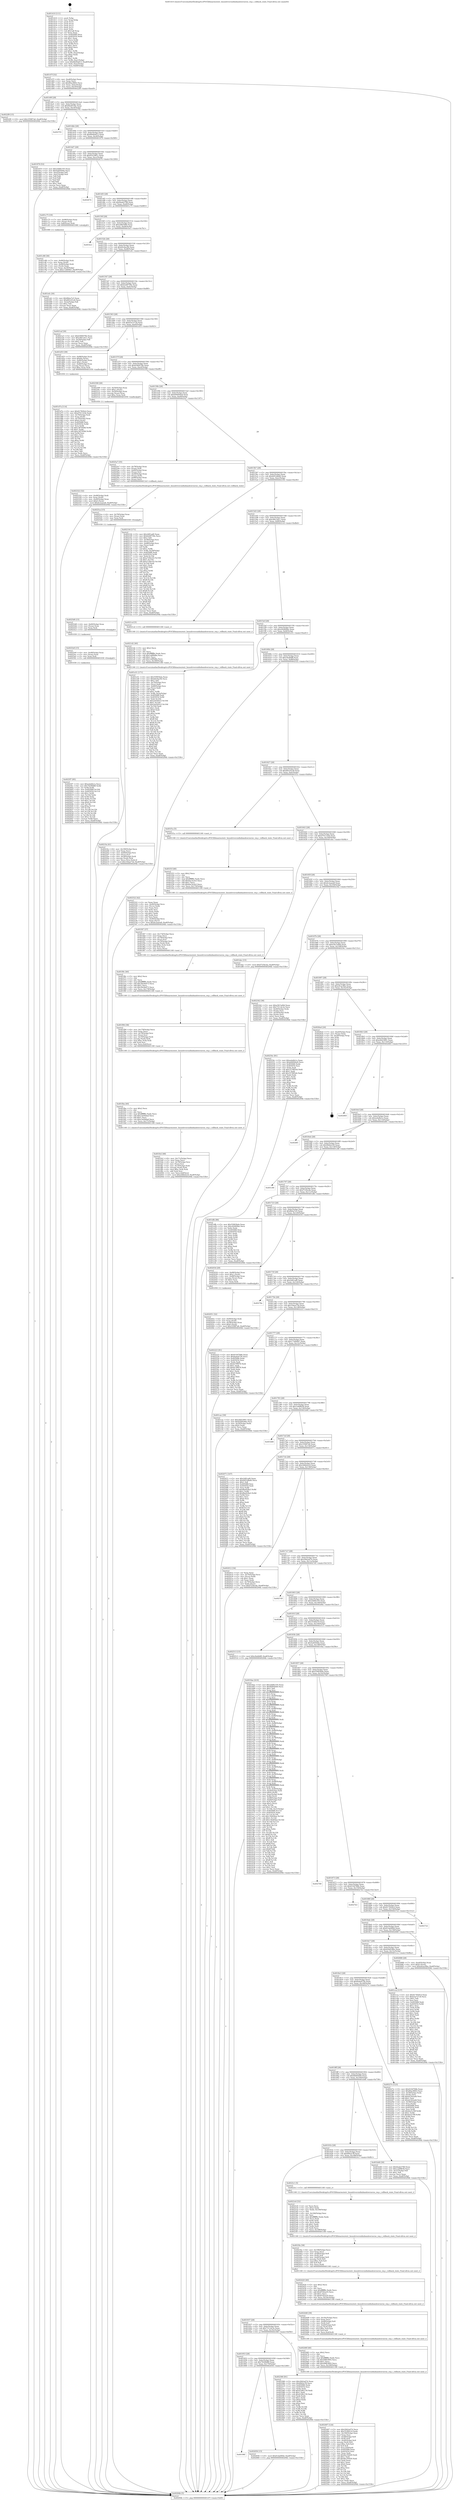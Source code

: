 digraph "0x401410" {
  label = "0x401410 (/mnt/c/Users/mathe/Desktop/tcc/POCII/binaries/extr_linuxdriversinfinibandswrxerxe_req.c_rollback_state_Final-ollvm.out::main(0))"
  labelloc = "t"
  node[shape=record]

  Entry [label="",width=0.3,height=0.3,shape=circle,fillcolor=black,style=filled]
  "0x40147f" [label="{
     0x40147f [32]\l
     | [instrs]\l
     &nbsp;&nbsp;0x40147f \<+6\>: mov -0xa8(%rbp),%eax\l
     &nbsp;&nbsp;0x401485 \<+2\>: mov %eax,%ecx\l
     &nbsp;&nbsp;0x401487 \<+6\>: sub $0x80ac9663,%ecx\l
     &nbsp;&nbsp;0x40148d \<+6\>: mov %eax,-0xbc(%rbp)\l
     &nbsp;&nbsp;0x401493 \<+6\>: mov %ecx,-0xc0(%rbp)\l
     &nbsp;&nbsp;0x401499 \<+6\>: je 00000000004022f9 \<main+0xee9\>\l
  }"]
  "0x4022f9" [label="{
     0x4022f9 [15]\l
     | [instrs]\l
     &nbsp;&nbsp;0x4022f9 \<+10\>: movl $0x1f3987a6,-0xa8(%rbp)\l
     &nbsp;&nbsp;0x402303 \<+5\>: jmp 000000000040294b \<main+0x153b\>\l
  }"]
  "0x40149f" [label="{
     0x40149f [28]\l
     | [instrs]\l
     &nbsp;&nbsp;0x40149f \<+5\>: jmp 00000000004014a4 \<main+0x94\>\l
     &nbsp;&nbsp;0x4014a4 \<+6\>: mov -0xbc(%rbp),%eax\l
     &nbsp;&nbsp;0x4014aa \<+5\>: sub $0x84e8534e,%eax\l
     &nbsp;&nbsp;0x4014af \<+6\>: mov %eax,-0xc4(%rbp)\l
     &nbsp;&nbsp;0x4014b5 \<+6\>: je 0000000000402701 \<main+0x12f1\>\l
  }"]
  Exit [label="",width=0.3,height=0.3,shape=circle,fillcolor=black,style=filled,peripheries=2]
  "0x402701" [label="{
     0x402701\l
  }", style=dashed]
  "0x4014bb" [label="{
     0x4014bb [28]\l
     | [instrs]\l
     &nbsp;&nbsp;0x4014bb \<+5\>: jmp 00000000004014c0 \<main+0xb0\>\l
     &nbsp;&nbsp;0x4014c0 \<+6\>: mov -0xbc(%rbp),%eax\l
     &nbsp;&nbsp;0x4014c6 \<+5\>: sub $0x8b49a815,%eax\l
     &nbsp;&nbsp;0x4014cb \<+6\>: mov %eax,-0xc8(%rbp)\l
     &nbsp;&nbsp;0x4014d1 \<+6\>: je 0000000000401979 \<main+0x569\>\l
  }"]
  "0x40196f" [label="{
     0x40196f\l
  }", style=dashed]
  "0x401979" [label="{
     0x401979 [53]\l
     | [instrs]\l
     &nbsp;&nbsp;0x401979 \<+5\>: mov $0x2dd9e105,%eax\l
     &nbsp;&nbsp;0x40197e \<+5\>: mov $0x4a8504de,%ecx\l
     &nbsp;&nbsp;0x401983 \<+6\>: mov -0xa2(%rbp),%dl\l
     &nbsp;&nbsp;0x401989 \<+7\>: mov -0xa1(%rbp),%sil\l
     &nbsp;&nbsp;0x401990 \<+3\>: mov %dl,%dil\l
     &nbsp;&nbsp;0x401993 \<+3\>: and %sil,%dil\l
     &nbsp;&nbsp;0x401996 \<+3\>: xor %sil,%dl\l
     &nbsp;&nbsp;0x401999 \<+3\>: or %dl,%dil\l
     &nbsp;&nbsp;0x40199c \<+4\>: test $0x1,%dil\l
     &nbsp;&nbsp;0x4019a0 \<+3\>: cmovne %ecx,%eax\l
     &nbsp;&nbsp;0x4019a3 \<+6\>: mov %eax,-0xa8(%rbp)\l
     &nbsp;&nbsp;0x4019a9 \<+5\>: jmp 000000000040294b \<main+0x153b\>\l
  }"]
  "0x4014d7" [label="{
     0x4014d7 [28]\l
     | [instrs]\l
     &nbsp;&nbsp;0x4014d7 \<+5\>: jmp 00000000004014dc \<main+0xcc\>\l
     &nbsp;&nbsp;0x4014dc \<+6\>: mov -0xbc(%rbp),%eax\l
     &nbsp;&nbsp;0x4014e2 \<+5\>: sub $0x9321861c,%eax\l
     &nbsp;&nbsp;0x4014e7 \<+6\>: mov %eax,-0xcc(%rbp)\l
     &nbsp;&nbsp;0x4014ed \<+6\>: je 0000000000402674 \<main+0x1264\>\l
  }"]
  "0x40294b" [label="{
     0x40294b [5]\l
     | [instrs]\l
     &nbsp;&nbsp;0x40294b \<+5\>: jmp 000000000040147f \<main+0x6f\>\l
  }"]
  "0x401410" [label="{
     0x401410 [111]\l
     | [instrs]\l
     &nbsp;&nbsp;0x401410 \<+1\>: push %rbp\l
     &nbsp;&nbsp;0x401411 \<+3\>: mov %rsp,%rbp\l
     &nbsp;&nbsp;0x401414 \<+2\>: push %r15\l
     &nbsp;&nbsp;0x401416 \<+2\>: push %r14\l
     &nbsp;&nbsp;0x401418 \<+2\>: push %r13\l
     &nbsp;&nbsp;0x40141a \<+2\>: push %r12\l
     &nbsp;&nbsp;0x40141c \<+1\>: push %rbx\l
     &nbsp;&nbsp;0x40141d \<+7\>: sub $0x1a8,%rsp\l
     &nbsp;&nbsp;0x401424 \<+2\>: xor %eax,%eax\l
     &nbsp;&nbsp;0x401426 \<+7\>: mov 0x405068,%ecx\l
     &nbsp;&nbsp;0x40142d \<+7\>: mov 0x405054,%edx\l
     &nbsp;&nbsp;0x401434 \<+3\>: sub $0x1,%eax\l
     &nbsp;&nbsp;0x401437 \<+3\>: mov %ecx,%r8d\l
     &nbsp;&nbsp;0x40143a \<+3\>: add %eax,%r8d\l
     &nbsp;&nbsp;0x40143d \<+4\>: imul %r8d,%ecx\l
     &nbsp;&nbsp;0x401441 \<+3\>: and $0x1,%ecx\l
     &nbsp;&nbsp;0x401444 \<+3\>: cmp $0x0,%ecx\l
     &nbsp;&nbsp;0x401447 \<+4\>: sete %r9b\l
     &nbsp;&nbsp;0x40144b \<+4\>: and $0x1,%r9b\l
     &nbsp;&nbsp;0x40144f \<+7\>: mov %r9b,-0xa2(%rbp)\l
     &nbsp;&nbsp;0x401456 \<+3\>: cmp $0xa,%edx\l
     &nbsp;&nbsp;0x401459 \<+4\>: setl %r9b\l
     &nbsp;&nbsp;0x40145d \<+4\>: and $0x1,%r9b\l
     &nbsp;&nbsp;0x401461 \<+7\>: mov %r9b,-0xa1(%rbp)\l
     &nbsp;&nbsp;0x401468 \<+10\>: movl $0x8b49a815,-0xa8(%rbp)\l
     &nbsp;&nbsp;0x401472 \<+6\>: mov %edi,-0xac(%rbp)\l
     &nbsp;&nbsp;0x401478 \<+7\>: mov %rsi,-0xb8(%rbp)\l
  }"]
  "0x402656" [label="{
     0x402656 [15]\l
     | [instrs]\l
     &nbsp;&nbsp;0x402656 \<+10\>: movl $0x61da060d,-0xa8(%rbp)\l
     &nbsp;&nbsp;0x402660 \<+5\>: jmp 000000000040294b \<main+0x153b\>\l
  }"]
  "0x402674" [label="{
     0x402674\l
  }", style=dashed]
  "0x4014f3" [label="{
     0x4014f3 [28]\l
     | [instrs]\l
     &nbsp;&nbsp;0x4014f3 \<+5\>: jmp 00000000004014f8 \<main+0xe8\>\l
     &nbsp;&nbsp;0x4014f8 \<+6\>: mov -0xbc(%rbp),%eax\l
     &nbsp;&nbsp;0x4014fe \<+5\>: sub $0x9aab2798,%eax\l
     &nbsp;&nbsp;0x401503 \<+6\>: mov %eax,-0xd0(%rbp)\l
     &nbsp;&nbsp;0x401509 \<+6\>: je 0000000000401c75 \<main+0x865\>\l
  }"]
  "0x4025f7" [label="{
     0x4025f7 [95]\l
     | [instrs]\l
     &nbsp;&nbsp;0x4025f7 \<+5\>: mov $0xeebdfa1a,%ecx\l
     &nbsp;&nbsp;0x4025fc \<+6\>: mov $0x7629fd89,%r8d\l
     &nbsp;&nbsp;0x402602 \<+3\>: xor %r9d,%r9d\l
     &nbsp;&nbsp;0x402605 \<+8\>: mov 0x405068,%r10d\l
     &nbsp;&nbsp;0x40260d \<+8\>: mov 0x405054,%r11d\l
     &nbsp;&nbsp;0x402615 \<+4\>: sub $0x1,%r9d\l
     &nbsp;&nbsp;0x402619 \<+3\>: mov %r10d,%ebx\l
     &nbsp;&nbsp;0x40261c \<+3\>: add %r9d,%ebx\l
     &nbsp;&nbsp;0x40261f \<+4\>: imul %ebx,%r10d\l
     &nbsp;&nbsp;0x402623 \<+4\>: and $0x1,%r10d\l
     &nbsp;&nbsp;0x402627 \<+4\>: cmp $0x0,%r10d\l
     &nbsp;&nbsp;0x40262b \<+4\>: sete %r14b\l
     &nbsp;&nbsp;0x40262f \<+4\>: cmp $0xa,%r11d\l
     &nbsp;&nbsp;0x402633 \<+4\>: setl %r15b\l
     &nbsp;&nbsp;0x402637 \<+3\>: mov %r14b,%r12b\l
     &nbsp;&nbsp;0x40263a \<+3\>: and %r15b,%r12b\l
     &nbsp;&nbsp;0x40263d \<+3\>: xor %r15b,%r14b\l
     &nbsp;&nbsp;0x402640 \<+3\>: or %r14b,%r12b\l
     &nbsp;&nbsp;0x402643 \<+4\>: test $0x1,%r12b\l
     &nbsp;&nbsp;0x402647 \<+4\>: cmovne %r8d,%ecx\l
     &nbsp;&nbsp;0x40264b \<+6\>: mov %ecx,-0xa8(%rbp)\l
     &nbsp;&nbsp;0x402651 \<+5\>: jmp 000000000040294b \<main+0x153b\>\l
  }"]
  "0x401c75" [label="{
     0x401c75 [19]\l
     | [instrs]\l
     &nbsp;&nbsp;0x401c75 \<+7\>: mov -0x98(%rbp),%rax\l
     &nbsp;&nbsp;0x401c7c \<+3\>: mov (%rax),%rax\l
     &nbsp;&nbsp;0x401c7f \<+4\>: mov 0x8(%rax),%rdi\l
     &nbsp;&nbsp;0x401c83 \<+5\>: call 0000000000401060 \<atoi@plt\>\l
     | [calls]\l
     &nbsp;&nbsp;0x401060 \{1\} (unknown)\l
  }"]
  "0x40150f" [label="{
     0x40150f [28]\l
     | [instrs]\l
     &nbsp;&nbsp;0x40150f \<+5\>: jmp 0000000000401514 \<main+0x104\>\l
     &nbsp;&nbsp;0x401514 \<+6\>: mov -0xbc(%rbp),%eax\l
     &nbsp;&nbsp;0x40151a \<+5\>: sub $0xa4fb5480,%eax\l
     &nbsp;&nbsp;0x40151f \<+6\>: mov %eax,-0xd4(%rbp)\l
     &nbsp;&nbsp;0x401525 \<+6\>: je 0000000000401bc1 \<main+0x7b1\>\l
  }"]
  "0x4025e8" [label="{
     0x4025e8 [15]\l
     | [instrs]\l
     &nbsp;&nbsp;0x4025e8 \<+4\>: mov -0x48(%rbp),%rax\l
     &nbsp;&nbsp;0x4025ec \<+3\>: mov (%rax),%rax\l
     &nbsp;&nbsp;0x4025ef \<+3\>: mov %rax,%rdi\l
     &nbsp;&nbsp;0x4025f2 \<+5\>: call 0000000000401030 \<free@plt\>\l
     | [calls]\l
     &nbsp;&nbsp;0x401030 \{1\} (unknown)\l
  }"]
  "0x401bc1" [label="{
     0x401bc1\l
  }", style=dashed]
  "0x40152b" [label="{
     0x40152b [28]\l
     | [instrs]\l
     &nbsp;&nbsp;0x40152b \<+5\>: jmp 0000000000401530 \<main+0x120\>\l
     &nbsp;&nbsp;0x401530 \<+6\>: mov -0xbc(%rbp),%eax\l
     &nbsp;&nbsp;0x401536 \<+5\>: sub $0xb0c6ac94,%eax\l
     &nbsp;&nbsp;0x40153b \<+6\>: mov %eax,-0xd8(%rbp)\l
     &nbsp;&nbsp;0x401541 \<+6\>: je 0000000000401efc \<main+0xaec\>\l
  }"]
  "0x4025d9" [label="{
     0x4025d9 [15]\l
     | [instrs]\l
     &nbsp;&nbsp;0x4025d9 \<+4\>: mov -0x60(%rbp),%rax\l
     &nbsp;&nbsp;0x4025dd \<+3\>: mov (%rax),%rax\l
     &nbsp;&nbsp;0x4025e0 \<+3\>: mov %rax,%rdi\l
     &nbsp;&nbsp;0x4025e3 \<+5\>: call 0000000000401030 \<free@plt\>\l
     | [calls]\l
     &nbsp;&nbsp;0x401030 \{1\} (unknown)\l
  }"]
  "0x401efc" [label="{
     0x401efc [30]\l
     | [instrs]\l
     &nbsp;&nbsp;0x401efc \<+5\>: mov $0xfbfea7e5,%eax\l
     &nbsp;&nbsp;0x401f01 \<+5\>: mov $0xd63c01e8,%ecx\l
     &nbsp;&nbsp;0x401f06 \<+3\>: mov -0x2a(%rbp),%dl\l
     &nbsp;&nbsp;0x401f09 \<+3\>: test $0x1,%dl\l
     &nbsp;&nbsp;0x401f0c \<+3\>: cmovne %ecx,%eax\l
     &nbsp;&nbsp;0x401f0f \<+6\>: mov %eax,-0xa8(%rbp)\l
     &nbsp;&nbsp;0x401f15 \<+5\>: jmp 000000000040294b \<main+0x153b\>\l
  }"]
  "0x401547" [label="{
     0x401547 [28]\l
     | [instrs]\l
     &nbsp;&nbsp;0x401547 \<+5\>: jmp 000000000040154c \<main+0x13c\>\l
     &nbsp;&nbsp;0x40154c \<+6\>: mov -0xbc(%rbp),%eax\l
     &nbsp;&nbsp;0x401552 \<+5\>: sub $0xb2d9739e,%eax\l
     &nbsp;&nbsp;0x401557 \<+6\>: mov %eax,-0xdc(%rbp)\l
     &nbsp;&nbsp;0x40155d \<+6\>: je 00000000004021af \<main+0xd9f\>\l
  }"]
  "0x4025ca" [label="{
     0x4025ca [15]\l
     | [instrs]\l
     &nbsp;&nbsp;0x4025ca \<+4\>: mov -0x78(%rbp),%rax\l
     &nbsp;&nbsp;0x4025ce \<+3\>: mov (%rax),%rax\l
     &nbsp;&nbsp;0x4025d1 \<+3\>: mov %rax,%rdi\l
     &nbsp;&nbsp;0x4025d4 \<+5\>: call 0000000000401030 \<free@plt\>\l
     | [calls]\l
     &nbsp;&nbsp;0x401030 \{1\} (unknown)\l
  }"]
  "0x4021af" [label="{
     0x4021af [30]\l
     | [instrs]\l
     &nbsp;&nbsp;0x4021af \<+5\>: mov $0xb580076b,%eax\l
     &nbsp;&nbsp;0x4021b4 \<+5\>: mov $0xc6612dc1,%ecx\l
     &nbsp;&nbsp;0x4021b9 \<+3\>: mov -0x29(%rbp),%dl\l
     &nbsp;&nbsp;0x4021bc \<+3\>: test $0x1,%dl\l
     &nbsp;&nbsp;0x4021bf \<+3\>: cmovne %ecx,%eax\l
     &nbsp;&nbsp;0x4021c2 \<+6\>: mov %eax,-0xa8(%rbp)\l
     &nbsp;&nbsp;0x4021c8 \<+5\>: jmp 000000000040294b \<main+0x153b\>\l
  }"]
  "0x401563" [label="{
     0x401563 [28]\l
     | [instrs]\l
     &nbsp;&nbsp;0x401563 \<+5\>: jmp 0000000000401568 \<main+0x158\>\l
     &nbsp;&nbsp;0x401568 \<+6\>: mov -0xbc(%rbp),%eax\l
     &nbsp;&nbsp;0x40156e \<+5\>: sub $0xb3a7e7c8,%eax\l
     &nbsp;&nbsp;0x401573 \<+6\>: mov %eax,-0xe0(%rbp)\l
     &nbsp;&nbsp;0x401579 \<+6\>: je 0000000000401d53 \<main+0x943\>\l
  }"]
  "0x402497" [label="{
     0x402497 [124]\l
     | [instrs]\l
     &nbsp;&nbsp;0x402497 \<+5\>: mov $0x2942a074,%ecx\l
     &nbsp;&nbsp;0x40249c \<+5\>: mov $0x353fd219,%edx\l
     &nbsp;&nbsp;0x4024a1 \<+6\>: mov -0x190(%rbp),%esi\l
     &nbsp;&nbsp;0x4024a7 \<+3\>: imul %eax,%esi\l
     &nbsp;&nbsp;0x4024aa \<+4\>: mov -0x48(%rbp),%r8\l
     &nbsp;&nbsp;0x4024ae \<+3\>: mov (%r8),%r8\l
     &nbsp;&nbsp;0x4024b1 \<+4\>: mov -0x40(%rbp),%r9\l
     &nbsp;&nbsp;0x4024b5 \<+3\>: movslq (%r9),%r9\l
     &nbsp;&nbsp;0x4024b8 \<+4\>: imul $0xc,%r9,%r9\l
     &nbsp;&nbsp;0x4024bc \<+3\>: add %r9,%r8\l
     &nbsp;&nbsp;0x4024bf \<+4\>: mov %esi,0x8(%r8)\l
     &nbsp;&nbsp;0x4024c3 \<+7\>: mov 0x405068,%eax\l
     &nbsp;&nbsp;0x4024ca \<+7\>: mov 0x405054,%esi\l
     &nbsp;&nbsp;0x4024d1 \<+2\>: mov %eax,%edi\l
     &nbsp;&nbsp;0x4024d3 \<+6\>: sub $0x8ec50d29,%edi\l
     &nbsp;&nbsp;0x4024d9 \<+3\>: sub $0x1,%edi\l
     &nbsp;&nbsp;0x4024dc \<+6\>: add $0x8ec50d29,%edi\l
     &nbsp;&nbsp;0x4024e2 \<+3\>: imul %edi,%eax\l
     &nbsp;&nbsp;0x4024e5 \<+3\>: and $0x1,%eax\l
     &nbsp;&nbsp;0x4024e8 \<+3\>: cmp $0x0,%eax\l
     &nbsp;&nbsp;0x4024eb \<+4\>: sete %r10b\l
     &nbsp;&nbsp;0x4024ef \<+3\>: cmp $0xa,%esi\l
     &nbsp;&nbsp;0x4024f2 \<+4\>: setl %r11b\l
     &nbsp;&nbsp;0x4024f6 \<+3\>: mov %r10b,%bl\l
     &nbsp;&nbsp;0x4024f9 \<+3\>: and %r11b,%bl\l
     &nbsp;&nbsp;0x4024fc \<+3\>: xor %r11b,%r10b\l
     &nbsp;&nbsp;0x4024ff \<+3\>: or %r10b,%bl\l
     &nbsp;&nbsp;0x402502 \<+3\>: test $0x1,%bl\l
     &nbsp;&nbsp;0x402505 \<+3\>: cmovne %edx,%ecx\l
     &nbsp;&nbsp;0x402508 \<+6\>: mov %ecx,-0xa8(%rbp)\l
     &nbsp;&nbsp;0x40250e \<+5\>: jmp 000000000040294b \<main+0x153b\>\l
  }"]
  "0x401d53" [label="{
     0x401d53 [39]\l
     | [instrs]\l
     &nbsp;&nbsp;0x401d53 \<+7\>: mov -0x88(%rbp),%rax\l
     &nbsp;&nbsp;0x401d5a \<+6\>: movl $0x64,(%rax)\l
     &nbsp;&nbsp;0x401d60 \<+4\>: mov -0x80(%rbp),%rax\l
     &nbsp;&nbsp;0x401d64 \<+6\>: movl $0x1,(%rax)\l
     &nbsp;&nbsp;0x401d6a \<+4\>: mov -0x80(%rbp),%rax\l
     &nbsp;&nbsp;0x401d6e \<+3\>: movslq (%rax),%rax\l
     &nbsp;&nbsp;0x401d71 \<+4\>: imul $0xc,%rax,%rdi\l
     &nbsp;&nbsp;0x401d75 \<+5\>: call 0000000000401050 \<malloc@plt\>\l
     | [calls]\l
     &nbsp;&nbsp;0x401050 \{1\} (unknown)\l
  }"]
  "0x40157f" [label="{
     0x40157f [28]\l
     | [instrs]\l
     &nbsp;&nbsp;0x40157f \<+5\>: jmp 0000000000401584 \<main+0x174\>\l
     &nbsp;&nbsp;0x401584 \<+6\>: mov -0xbc(%rbp),%eax\l
     &nbsp;&nbsp;0x40158a \<+5\>: sub $0xb580076b,%eax\l
     &nbsp;&nbsp;0x40158f \<+6\>: mov %eax,-0xe4(%rbp)\l
     &nbsp;&nbsp;0x401595 \<+6\>: je 0000000000402308 \<main+0xef8\>\l
  }"]
  "0x40246f" [label="{
     0x40246f [40]\l
     | [instrs]\l
     &nbsp;&nbsp;0x40246f \<+5\>: mov $0x2,%ecx\l
     &nbsp;&nbsp;0x402474 \<+1\>: cltd\l
     &nbsp;&nbsp;0x402475 \<+2\>: idiv %ecx\l
     &nbsp;&nbsp;0x402477 \<+6\>: imul $0xfffffffe,%edx,%ecx\l
     &nbsp;&nbsp;0x40247d \<+6\>: sub $0x49fb3693,%ecx\l
     &nbsp;&nbsp;0x402483 \<+3\>: add $0x1,%ecx\l
     &nbsp;&nbsp;0x402486 \<+6\>: add $0x49fb3693,%ecx\l
     &nbsp;&nbsp;0x40248c \<+6\>: mov %ecx,-0x190(%rbp)\l
     &nbsp;&nbsp;0x402492 \<+5\>: call 0000000000401160 \<next_i\>\l
     | [calls]\l
     &nbsp;&nbsp;0x401160 \{1\} (/mnt/c/Users/mathe/Desktop/tcc/POCII/binaries/extr_linuxdriversinfinibandswrxerxe_req.c_rollback_state_Final-ollvm.out::next_i)\l
  }"]
  "0x402308" [label="{
     0x402308 [26]\l
     | [instrs]\l
     &nbsp;&nbsp;0x402308 \<+4\>: mov -0x50(%rbp),%rax\l
     &nbsp;&nbsp;0x40230c \<+6\>: movl $0x1,(%rax)\l
     &nbsp;&nbsp;0x402312 \<+4\>: mov -0x50(%rbp),%rax\l
     &nbsp;&nbsp;0x402316 \<+3\>: movslq (%rax),%rax\l
     &nbsp;&nbsp;0x402319 \<+4\>: imul $0xc,%rax,%rdi\l
     &nbsp;&nbsp;0x40231d \<+5\>: call 0000000000401050 \<malloc@plt\>\l
     | [calls]\l
     &nbsp;&nbsp;0x401050 \{1\} (unknown)\l
  }"]
  "0x40159b" [label="{
     0x40159b [28]\l
     | [instrs]\l
     &nbsp;&nbsp;0x40159b \<+5\>: jmp 00000000004015a0 \<main+0x190\>\l
     &nbsp;&nbsp;0x4015a0 \<+6\>: mov -0xbc(%rbp),%eax\l
     &nbsp;&nbsp;0x4015a6 \<+5\>: sub $0xb94944e9,%eax\l
     &nbsp;&nbsp;0x4015ab \<+6\>: mov %eax,-0xe8(%rbp)\l
     &nbsp;&nbsp;0x4015b1 \<+6\>: je 00000000004025a7 \<main+0x1197\>\l
  }"]
  "0x402448" [label="{
     0x402448 [39]\l
     | [instrs]\l
     &nbsp;&nbsp;0x402448 \<+6\>: mov -0x18c(%rbp),%ecx\l
     &nbsp;&nbsp;0x40244e \<+3\>: imul %eax,%ecx\l
     &nbsp;&nbsp;0x402451 \<+4\>: mov -0x48(%rbp),%r8\l
     &nbsp;&nbsp;0x402455 \<+3\>: mov (%r8),%r8\l
     &nbsp;&nbsp;0x402458 \<+4\>: mov -0x40(%rbp),%r9\l
     &nbsp;&nbsp;0x40245c \<+3\>: movslq (%r9),%r9\l
     &nbsp;&nbsp;0x40245f \<+4\>: imul $0xc,%r9,%r9\l
     &nbsp;&nbsp;0x402463 \<+3\>: add %r9,%r8\l
     &nbsp;&nbsp;0x402466 \<+4\>: mov %ecx,0x4(%r8)\l
     &nbsp;&nbsp;0x40246a \<+5\>: call 0000000000401160 \<next_i\>\l
     | [calls]\l
     &nbsp;&nbsp;0x401160 \{1\} (/mnt/c/Users/mathe/Desktop/tcc/POCII/binaries/extr_linuxdriversinfinibandswrxerxe_req.c_rollback_state_Final-ollvm.out::next_i)\l
  }"]
  "0x4025a7" [label="{
     0x4025a7 [35]\l
     | [instrs]\l
     &nbsp;&nbsp;0x4025a7 \<+4\>: mov -0x78(%rbp),%rax\l
     &nbsp;&nbsp;0x4025ab \<+3\>: mov (%rax),%rdi\l
     &nbsp;&nbsp;0x4025ae \<+4\>: mov -0x60(%rbp),%rax\l
     &nbsp;&nbsp;0x4025b2 \<+3\>: mov (%rax),%rsi\l
     &nbsp;&nbsp;0x4025b5 \<+4\>: mov -0x48(%rbp),%rax\l
     &nbsp;&nbsp;0x4025b9 \<+3\>: mov (%rax),%rdx\l
     &nbsp;&nbsp;0x4025bc \<+7\>: mov -0x88(%rbp),%rax\l
     &nbsp;&nbsp;0x4025c3 \<+2\>: mov (%rax),%ecx\l
     &nbsp;&nbsp;0x4025c5 \<+5\>: call 00000000004013c0 \<rollback_state\>\l
     | [calls]\l
     &nbsp;&nbsp;0x4013c0 \{1\} (/mnt/c/Users/mathe/Desktop/tcc/POCII/binaries/extr_linuxdriversinfinibandswrxerxe_req.c_rollback_state_Final-ollvm.out::rollback_state)\l
  }"]
  "0x4015b7" [label="{
     0x4015b7 [28]\l
     | [instrs]\l
     &nbsp;&nbsp;0x4015b7 \<+5\>: jmp 00000000004015bc \<main+0x1ac\>\l
     &nbsp;&nbsp;0x4015bc \<+6\>: mov -0xbc(%rbp),%eax\l
     &nbsp;&nbsp;0x4015c2 \<+5\>: sub $0xb953dbd0,%eax\l
     &nbsp;&nbsp;0x4015c7 \<+6\>: mov %eax,-0xec(%rbp)\l
     &nbsp;&nbsp;0x4015cd \<+6\>: je 0000000000402104 \<main+0xcf4\>\l
  }"]
  "0x402420" [label="{
     0x402420 [40]\l
     | [instrs]\l
     &nbsp;&nbsp;0x402420 \<+5\>: mov $0x2,%ecx\l
     &nbsp;&nbsp;0x402425 \<+1\>: cltd\l
     &nbsp;&nbsp;0x402426 \<+2\>: idiv %ecx\l
     &nbsp;&nbsp;0x402428 \<+6\>: imul $0xfffffffe,%edx,%ecx\l
     &nbsp;&nbsp;0x40242e \<+6\>: add $0x87d2acf3,%ecx\l
     &nbsp;&nbsp;0x402434 \<+3\>: add $0x1,%ecx\l
     &nbsp;&nbsp;0x402437 \<+6\>: sub $0x87d2acf3,%ecx\l
     &nbsp;&nbsp;0x40243d \<+6\>: mov %ecx,-0x18c(%rbp)\l
     &nbsp;&nbsp;0x402443 \<+5\>: call 0000000000401160 \<next_i\>\l
     | [calls]\l
     &nbsp;&nbsp;0x401160 \{1\} (/mnt/c/Users/mathe/Desktop/tcc/POCII/binaries/extr_linuxdriversinfinibandswrxerxe_req.c_rollback_state_Final-ollvm.out::next_i)\l
  }"]
  "0x402104" [label="{
     0x402104 [171]\l
     | [instrs]\l
     &nbsp;&nbsp;0x402104 \<+5\>: mov $0x2d91ad0,%eax\l
     &nbsp;&nbsp;0x402109 \<+5\>: mov $0xb2d9739e,%ecx\l
     &nbsp;&nbsp;0x40210e \<+2\>: mov $0x1,%dl\l
     &nbsp;&nbsp;0x402110 \<+4\>: mov -0x58(%rbp),%rsi\l
     &nbsp;&nbsp;0x402114 \<+2\>: mov (%rsi),%edi\l
     &nbsp;&nbsp;0x402116 \<+4\>: mov -0x68(%rbp),%rsi\l
     &nbsp;&nbsp;0x40211a \<+2\>: cmp (%rsi),%edi\l
     &nbsp;&nbsp;0x40211c \<+4\>: setl %r8b\l
     &nbsp;&nbsp;0x402120 \<+4\>: and $0x1,%r8b\l
     &nbsp;&nbsp;0x402124 \<+4\>: mov %r8b,-0x29(%rbp)\l
     &nbsp;&nbsp;0x402128 \<+7\>: mov 0x405068,%edi\l
     &nbsp;&nbsp;0x40212f \<+8\>: mov 0x405054,%r9d\l
     &nbsp;&nbsp;0x402137 \<+3\>: mov %edi,%r10d\l
     &nbsp;&nbsp;0x40213a \<+7\>: sub $0xa728ec43,%r10d\l
     &nbsp;&nbsp;0x402141 \<+4\>: sub $0x1,%r10d\l
     &nbsp;&nbsp;0x402145 \<+7\>: add $0xa728ec43,%r10d\l
     &nbsp;&nbsp;0x40214c \<+4\>: imul %r10d,%edi\l
     &nbsp;&nbsp;0x402150 \<+3\>: and $0x1,%edi\l
     &nbsp;&nbsp;0x402153 \<+3\>: cmp $0x0,%edi\l
     &nbsp;&nbsp;0x402156 \<+4\>: sete %r8b\l
     &nbsp;&nbsp;0x40215a \<+4\>: cmp $0xa,%r9d\l
     &nbsp;&nbsp;0x40215e \<+4\>: setl %r11b\l
     &nbsp;&nbsp;0x402162 \<+3\>: mov %r8b,%bl\l
     &nbsp;&nbsp;0x402165 \<+3\>: xor $0xff,%bl\l
     &nbsp;&nbsp;0x402168 \<+3\>: mov %r11b,%r14b\l
     &nbsp;&nbsp;0x40216b \<+4\>: xor $0xff,%r14b\l
     &nbsp;&nbsp;0x40216f \<+3\>: xor $0x1,%dl\l
     &nbsp;&nbsp;0x402172 \<+3\>: mov %bl,%r15b\l
     &nbsp;&nbsp;0x402175 \<+4\>: and $0xff,%r15b\l
     &nbsp;&nbsp;0x402179 \<+3\>: and %dl,%r8b\l
     &nbsp;&nbsp;0x40217c \<+3\>: mov %r14b,%r12b\l
     &nbsp;&nbsp;0x40217f \<+4\>: and $0xff,%r12b\l
     &nbsp;&nbsp;0x402183 \<+3\>: and %dl,%r11b\l
     &nbsp;&nbsp;0x402186 \<+3\>: or %r8b,%r15b\l
     &nbsp;&nbsp;0x402189 \<+3\>: or %r11b,%r12b\l
     &nbsp;&nbsp;0x40218c \<+3\>: xor %r12b,%r15b\l
     &nbsp;&nbsp;0x40218f \<+3\>: or %r14b,%bl\l
     &nbsp;&nbsp;0x402192 \<+3\>: xor $0xff,%bl\l
     &nbsp;&nbsp;0x402195 \<+3\>: or $0x1,%dl\l
     &nbsp;&nbsp;0x402198 \<+2\>: and %dl,%bl\l
     &nbsp;&nbsp;0x40219a \<+3\>: or %bl,%r15b\l
     &nbsp;&nbsp;0x40219d \<+4\>: test $0x1,%r15b\l
     &nbsp;&nbsp;0x4021a1 \<+3\>: cmovne %ecx,%eax\l
     &nbsp;&nbsp;0x4021a4 \<+6\>: mov %eax,-0xa8(%rbp)\l
     &nbsp;&nbsp;0x4021aa \<+5\>: jmp 000000000040294b \<main+0x153b\>\l
  }"]
  "0x4015d3" [label="{
     0x4015d3 [28]\l
     | [instrs]\l
     &nbsp;&nbsp;0x4015d3 \<+5\>: jmp 00000000004015d8 \<main+0x1c8\>\l
     &nbsp;&nbsp;0x4015d8 \<+6\>: mov -0xbc(%rbp),%eax\l
     &nbsp;&nbsp;0x4015de \<+5\>: sub $0xc6612dc1,%eax\l
     &nbsp;&nbsp;0x4015e3 \<+6\>: mov %eax,-0xf0(%rbp)\l
     &nbsp;&nbsp;0x4015e9 \<+6\>: je 00000000004021cd \<main+0xdbd\>\l
  }"]
  "0x4023fa" [label="{
     0x4023fa [38]\l
     | [instrs]\l
     &nbsp;&nbsp;0x4023fa \<+6\>: mov -0x188(%rbp),%ecx\l
     &nbsp;&nbsp;0x402400 \<+3\>: imul %eax,%ecx\l
     &nbsp;&nbsp;0x402403 \<+4\>: mov -0x48(%rbp),%r8\l
     &nbsp;&nbsp;0x402407 \<+3\>: mov (%r8),%r8\l
     &nbsp;&nbsp;0x40240a \<+4\>: mov -0x40(%rbp),%r9\l
     &nbsp;&nbsp;0x40240e \<+3\>: movslq (%r9),%r9\l
     &nbsp;&nbsp;0x402411 \<+4\>: imul $0xc,%r9,%r9\l
     &nbsp;&nbsp;0x402415 \<+3\>: add %r9,%r8\l
     &nbsp;&nbsp;0x402418 \<+3\>: mov %ecx,(%r8)\l
     &nbsp;&nbsp;0x40241b \<+5\>: call 0000000000401160 \<next_i\>\l
     | [calls]\l
     &nbsp;&nbsp;0x401160 \{1\} (/mnt/c/Users/mathe/Desktop/tcc/POCII/binaries/extr_linuxdriversinfinibandswrxerxe_req.c_rollback_state_Final-ollvm.out::next_i)\l
  }"]
  "0x4021cd" [label="{
     0x4021cd [5]\l
     | [instrs]\l
     &nbsp;&nbsp;0x4021cd \<+5\>: call 0000000000401160 \<next_i\>\l
     | [calls]\l
     &nbsp;&nbsp;0x401160 \{1\} (/mnt/c/Users/mathe/Desktop/tcc/POCII/binaries/extr_linuxdriversinfinibandswrxerxe_req.c_rollback_state_Final-ollvm.out::next_i)\l
  }"]
  "0x4015ef" [label="{
     0x4015ef [28]\l
     | [instrs]\l
     &nbsp;&nbsp;0x4015ef \<+5\>: jmp 00000000004015f4 \<main+0x1e4\>\l
     &nbsp;&nbsp;0x4015f4 \<+6\>: mov -0xbc(%rbp),%eax\l
     &nbsp;&nbsp;0x4015fa \<+5\>: sub $0xc82800be,%eax\l
     &nbsp;&nbsp;0x4015ff \<+6\>: mov %eax,-0xf4(%rbp)\l
     &nbsp;&nbsp;0x401605 \<+6\>: je 0000000000401e51 \<main+0xa41\>\l
  }"]
  "0x4023c6" [label="{
     0x4023c6 [52]\l
     | [instrs]\l
     &nbsp;&nbsp;0x4023c6 \<+2\>: xor %ecx,%ecx\l
     &nbsp;&nbsp;0x4023c8 \<+5\>: mov $0x2,%edx\l
     &nbsp;&nbsp;0x4023cd \<+6\>: mov %edx,-0x184(%rbp)\l
     &nbsp;&nbsp;0x4023d3 \<+1\>: cltd\l
     &nbsp;&nbsp;0x4023d4 \<+6\>: mov -0x184(%rbp),%esi\l
     &nbsp;&nbsp;0x4023da \<+2\>: idiv %esi\l
     &nbsp;&nbsp;0x4023dc \<+6\>: imul $0xfffffffe,%edx,%edx\l
     &nbsp;&nbsp;0x4023e2 \<+2\>: mov %ecx,%edi\l
     &nbsp;&nbsp;0x4023e4 \<+2\>: sub %edx,%edi\l
     &nbsp;&nbsp;0x4023e6 \<+2\>: mov %ecx,%edx\l
     &nbsp;&nbsp;0x4023e8 \<+3\>: sub $0x1,%edx\l
     &nbsp;&nbsp;0x4023eb \<+2\>: add %edx,%edi\l
     &nbsp;&nbsp;0x4023ed \<+2\>: sub %edi,%ecx\l
     &nbsp;&nbsp;0x4023ef \<+6\>: mov %ecx,-0x188(%rbp)\l
     &nbsp;&nbsp;0x4023f5 \<+5\>: call 0000000000401160 \<next_i\>\l
     | [calls]\l
     &nbsp;&nbsp;0x401160 \{1\} (/mnt/c/Users/mathe/Desktop/tcc/POCII/binaries/extr_linuxdriversinfinibandswrxerxe_req.c_rollback_state_Final-ollvm.out::next_i)\l
  }"]
  "0x401e51" [label="{
     0x401e51 [171]\l
     | [instrs]\l
     &nbsp;&nbsp;0x401e51 \<+5\>: mov $0x55993bda,%eax\l
     &nbsp;&nbsp;0x401e56 \<+5\>: mov $0xb0c6ac94,%ecx\l
     &nbsp;&nbsp;0x401e5b \<+2\>: mov $0x1,%dl\l
     &nbsp;&nbsp;0x401e5d \<+4\>: mov -0x70(%rbp),%rsi\l
     &nbsp;&nbsp;0x401e61 \<+2\>: mov (%rsi),%edi\l
     &nbsp;&nbsp;0x401e63 \<+4\>: mov -0x80(%rbp),%rsi\l
     &nbsp;&nbsp;0x401e67 \<+2\>: cmp (%rsi),%edi\l
     &nbsp;&nbsp;0x401e69 \<+4\>: setl %r8b\l
     &nbsp;&nbsp;0x401e6d \<+4\>: and $0x1,%r8b\l
     &nbsp;&nbsp;0x401e71 \<+4\>: mov %r8b,-0x2a(%rbp)\l
     &nbsp;&nbsp;0x401e75 \<+7\>: mov 0x405068,%edi\l
     &nbsp;&nbsp;0x401e7c \<+8\>: mov 0x405054,%r9d\l
     &nbsp;&nbsp;0x401e84 \<+3\>: mov %edi,%r10d\l
     &nbsp;&nbsp;0x401e87 \<+7\>: sub $0x2e0265c5,%r10d\l
     &nbsp;&nbsp;0x401e8e \<+4\>: sub $0x1,%r10d\l
     &nbsp;&nbsp;0x401e92 \<+7\>: add $0x2e0265c5,%r10d\l
     &nbsp;&nbsp;0x401e99 \<+4\>: imul %r10d,%edi\l
     &nbsp;&nbsp;0x401e9d \<+3\>: and $0x1,%edi\l
     &nbsp;&nbsp;0x401ea0 \<+3\>: cmp $0x0,%edi\l
     &nbsp;&nbsp;0x401ea3 \<+4\>: sete %r8b\l
     &nbsp;&nbsp;0x401ea7 \<+4\>: cmp $0xa,%r9d\l
     &nbsp;&nbsp;0x401eab \<+4\>: setl %r11b\l
     &nbsp;&nbsp;0x401eaf \<+3\>: mov %r8b,%bl\l
     &nbsp;&nbsp;0x401eb2 \<+3\>: xor $0xff,%bl\l
     &nbsp;&nbsp;0x401eb5 \<+3\>: mov %r11b,%r14b\l
     &nbsp;&nbsp;0x401eb8 \<+4\>: xor $0xff,%r14b\l
     &nbsp;&nbsp;0x401ebc \<+3\>: xor $0x0,%dl\l
     &nbsp;&nbsp;0x401ebf \<+3\>: mov %bl,%r15b\l
     &nbsp;&nbsp;0x401ec2 \<+4\>: and $0x0,%r15b\l
     &nbsp;&nbsp;0x401ec6 \<+3\>: and %dl,%r8b\l
     &nbsp;&nbsp;0x401ec9 \<+3\>: mov %r14b,%r12b\l
     &nbsp;&nbsp;0x401ecc \<+4\>: and $0x0,%r12b\l
     &nbsp;&nbsp;0x401ed0 \<+3\>: and %dl,%r11b\l
     &nbsp;&nbsp;0x401ed3 \<+3\>: or %r8b,%r15b\l
     &nbsp;&nbsp;0x401ed6 \<+3\>: or %r11b,%r12b\l
     &nbsp;&nbsp;0x401ed9 \<+3\>: xor %r12b,%r15b\l
     &nbsp;&nbsp;0x401edc \<+3\>: or %r14b,%bl\l
     &nbsp;&nbsp;0x401edf \<+3\>: xor $0xff,%bl\l
     &nbsp;&nbsp;0x401ee2 \<+3\>: or $0x0,%dl\l
     &nbsp;&nbsp;0x401ee5 \<+2\>: and %dl,%bl\l
     &nbsp;&nbsp;0x401ee7 \<+3\>: or %bl,%r15b\l
     &nbsp;&nbsp;0x401eea \<+4\>: test $0x1,%r15b\l
     &nbsp;&nbsp;0x401eee \<+3\>: cmovne %ecx,%eax\l
     &nbsp;&nbsp;0x401ef1 \<+6\>: mov %eax,-0xa8(%rbp)\l
     &nbsp;&nbsp;0x401ef7 \<+5\>: jmp 000000000040294b \<main+0x153b\>\l
  }"]
  "0x40160b" [label="{
     0x40160b [28]\l
     | [instrs]\l
     &nbsp;&nbsp;0x40160b \<+5\>: jmp 0000000000401610 \<main+0x200\>\l
     &nbsp;&nbsp;0x401610 \<+6\>: mov -0xbc(%rbp),%eax\l
     &nbsp;&nbsp;0x401616 \<+5\>: sub $0xc9a4b6ff,%eax\l
     &nbsp;&nbsp;0x40161b \<+6\>: mov %eax,-0xf8(%rbp)\l
     &nbsp;&nbsp;0x401621 \<+6\>: je 0000000000402522 \<main+0x1112\>\l
  }"]
  "0x401953" [label="{
     0x401953 [28]\l
     | [instrs]\l
     &nbsp;&nbsp;0x401953 \<+5\>: jmp 0000000000401958 \<main+0x548\>\l
     &nbsp;&nbsp;0x401958 \<+6\>: mov -0xbc(%rbp),%eax\l
     &nbsp;&nbsp;0x40195e \<+5\>: sub $0x7629fd89,%eax\l
     &nbsp;&nbsp;0x401963 \<+6\>: mov %eax,-0x170(%rbp)\l
     &nbsp;&nbsp;0x401969 \<+6\>: je 0000000000402656 \<main+0x1246\>\l
  }"]
  "0x402522" [label="{
     0x402522 [42]\l
     | [instrs]\l
     &nbsp;&nbsp;0x402522 \<+2\>: xor %eax,%eax\l
     &nbsp;&nbsp;0x402524 \<+4\>: mov -0x40(%rbp),%rcx\l
     &nbsp;&nbsp;0x402528 \<+2\>: mov (%rcx),%edx\l
     &nbsp;&nbsp;0x40252a \<+2\>: mov %eax,%esi\l
     &nbsp;&nbsp;0x40252c \<+2\>: sub %edx,%esi\l
     &nbsp;&nbsp;0x40252e \<+2\>: mov %eax,%edx\l
     &nbsp;&nbsp;0x402530 \<+3\>: sub $0x1,%edx\l
     &nbsp;&nbsp;0x402533 \<+2\>: add %edx,%esi\l
     &nbsp;&nbsp;0x402535 \<+2\>: sub %esi,%eax\l
     &nbsp;&nbsp;0x402537 \<+4\>: mov -0x40(%rbp),%rcx\l
     &nbsp;&nbsp;0x40253b \<+2\>: mov %eax,(%rcx)\l
     &nbsp;&nbsp;0x40253d \<+10\>: movl $0xdc2aaea8,-0xa8(%rbp)\l
     &nbsp;&nbsp;0x402547 \<+5\>: jmp 000000000040294b \<main+0x153b\>\l
  }"]
  "0x401627" [label="{
     0x401627 [28]\l
     | [instrs]\l
     &nbsp;&nbsp;0x401627 \<+5\>: jmp 000000000040162c \<main+0x21c\>\l
     &nbsp;&nbsp;0x40162c \<+6\>: mov -0xbc(%rbp),%eax\l
     &nbsp;&nbsp;0x401632 \<+5\>: sub $0xd63c01e8,%eax\l
     &nbsp;&nbsp;0x401637 \<+6\>: mov %eax,-0xfc(%rbp)\l
     &nbsp;&nbsp;0x40163d \<+6\>: je 0000000000401f1a \<main+0xb0a\>\l
  }"]
  "0x402366" [label="{
     0x402366 [91]\l
     | [instrs]\l
     &nbsp;&nbsp;0x402366 \<+5\>: mov $0x2942a074,%eax\l
     &nbsp;&nbsp;0x40236b \<+5\>: mov $0x6f42a7ff,%ecx\l
     &nbsp;&nbsp;0x402370 \<+7\>: mov 0x405068,%edx\l
     &nbsp;&nbsp;0x402377 \<+7\>: mov 0x405054,%esi\l
     &nbsp;&nbsp;0x40237e \<+2\>: mov %edx,%edi\l
     &nbsp;&nbsp;0x402380 \<+6\>: add $0x4168c150,%edi\l
     &nbsp;&nbsp;0x402386 \<+3\>: sub $0x1,%edi\l
     &nbsp;&nbsp;0x402389 \<+6\>: sub $0x4168c150,%edi\l
     &nbsp;&nbsp;0x40238f \<+3\>: imul %edi,%edx\l
     &nbsp;&nbsp;0x402392 \<+3\>: and $0x1,%edx\l
     &nbsp;&nbsp;0x402395 \<+3\>: cmp $0x0,%edx\l
     &nbsp;&nbsp;0x402398 \<+4\>: sete %r8b\l
     &nbsp;&nbsp;0x40239c \<+3\>: cmp $0xa,%esi\l
     &nbsp;&nbsp;0x40239f \<+4\>: setl %r9b\l
     &nbsp;&nbsp;0x4023a3 \<+3\>: mov %r8b,%r10b\l
     &nbsp;&nbsp;0x4023a6 \<+3\>: and %r9b,%r10b\l
     &nbsp;&nbsp;0x4023a9 \<+3\>: xor %r9b,%r8b\l
     &nbsp;&nbsp;0x4023ac \<+3\>: or %r8b,%r10b\l
     &nbsp;&nbsp;0x4023af \<+4\>: test $0x1,%r10b\l
     &nbsp;&nbsp;0x4023b3 \<+3\>: cmovne %ecx,%eax\l
     &nbsp;&nbsp;0x4023b6 \<+6\>: mov %eax,-0xa8(%rbp)\l
     &nbsp;&nbsp;0x4023bc \<+5\>: jmp 000000000040294b \<main+0x153b\>\l
  }"]
  "0x401f1a" [label="{
     0x401f1a [5]\l
     | [instrs]\l
     &nbsp;&nbsp;0x401f1a \<+5\>: call 0000000000401160 \<next_i\>\l
     | [calls]\l
     &nbsp;&nbsp;0x401160 \{1\} (/mnt/c/Users/mathe/Desktop/tcc/POCII/binaries/extr_linuxdriversinfinibandswrxerxe_req.c_rollback_state_Final-ollvm.out::next_i)\l
  }"]
  "0x401643" [label="{
     0x401643 [28]\l
     | [instrs]\l
     &nbsp;&nbsp;0x401643 \<+5\>: jmp 0000000000401648 \<main+0x238\>\l
     &nbsp;&nbsp;0x401648 \<+6\>: mov -0xbc(%rbp),%eax\l
     &nbsp;&nbsp;0x40164e \<+5\>: sub $0xd701143b,%eax\l
     &nbsp;&nbsp;0x401653 \<+6\>: mov %eax,-0x100(%rbp)\l
     &nbsp;&nbsp;0x401659 \<+6\>: je 0000000000401dec \<main+0x9dc\>\l
  }"]
  "0x401937" [label="{
     0x401937 [28]\l
     | [instrs]\l
     &nbsp;&nbsp;0x401937 \<+5\>: jmp 000000000040193c \<main+0x52c\>\l
     &nbsp;&nbsp;0x40193c \<+6\>: mov -0xbc(%rbp),%eax\l
     &nbsp;&nbsp;0x401942 \<+5\>: sub $0x7311dc3e,%eax\l
     &nbsp;&nbsp;0x401947 \<+6\>: mov %eax,-0x16c(%rbp)\l
     &nbsp;&nbsp;0x40194d \<+6\>: je 0000000000402366 \<main+0xf56\>\l
  }"]
  "0x401dec" [label="{
     0x401dec [15]\l
     | [instrs]\l
     &nbsp;&nbsp;0x401dec \<+10\>: movl $0xf725bcda,-0xa8(%rbp)\l
     &nbsp;&nbsp;0x401df6 \<+5\>: jmp 000000000040294b \<main+0x153b\>\l
  }"]
  "0x40165f" [label="{
     0x40165f [28]\l
     | [instrs]\l
     &nbsp;&nbsp;0x40165f \<+5\>: jmp 0000000000401664 \<main+0x254\>\l
     &nbsp;&nbsp;0x401664 \<+6\>: mov -0xbc(%rbp),%eax\l
     &nbsp;&nbsp;0x40166a \<+5\>: sub $0xdc2aaea8,%eax\l
     &nbsp;&nbsp;0x40166f \<+6\>: mov %eax,-0x104(%rbp)\l
     &nbsp;&nbsp;0x401675 \<+6\>: je 0000000000402342 \<main+0xf32\>\l
  }"]
  "0x4023c1" [label="{
     0x4023c1 [5]\l
     | [instrs]\l
     &nbsp;&nbsp;0x4023c1 \<+5\>: call 0000000000401160 \<next_i\>\l
     | [calls]\l
     &nbsp;&nbsp;0x401160 \{1\} (/mnt/c/Users/mathe/Desktop/tcc/POCII/binaries/extr_linuxdriversinfinibandswrxerxe_req.c_rollback_state_Final-ollvm.out::next_i)\l
  }"]
  "0x402342" [label="{
     0x402342 [36]\l
     | [instrs]\l
     &nbsp;&nbsp;0x402342 \<+5\>: mov $0xe5b7a49d,%eax\l
     &nbsp;&nbsp;0x402347 \<+5\>: mov $0x7311dc3e,%ecx\l
     &nbsp;&nbsp;0x40234c \<+4\>: mov -0x40(%rbp),%rdx\l
     &nbsp;&nbsp;0x402350 \<+2\>: mov (%rdx),%esi\l
     &nbsp;&nbsp;0x402352 \<+4\>: mov -0x50(%rbp),%rdx\l
     &nbsp;&nbsp;0x402356 \<+2\>: cmp (%rdx),%esi\l
     &nbsp;&nbsp;0x402358 \<+3\>: cmovl %ecx,%eax\l
     &nbsp;&nbsp;0x40235b \<+6\>: mov %eax,-0xa8(%rbp)\l
     &nbsp;&nbsp;0x402361 \<+5\>: jmp 000000000040294b \<main+0x153b\>\l
  }"]
  "0x40167b" [label="{
     0x40167b [28]\l
     | [instrs]\l
     &nbsp;&nbsp;0x40167b \<+5\>: jmp 0000000000401680 \<main+0x270\>\l
     &nbsp;&nbsp;0x401680 \<+6\>: mov -0xbc(%rbp),%eax\l
     &nbsp;&nbsp;0x401686 \<+5\>: sub $0xe5b7a49d,%eax\l
     &nbsp;&nbsp;0x40168b \<+6\>: mov %eax,-0x108(%rbp)\l
     &nbsp;&nbsp;0x401691 \<+6\>: je 000000000040254c \<main+0x113c\>\l
  }"]
  "0x402322" [label="{
     0x402322 [32]\l
     | [instrs]\l
     &nbsp;&nbsp;0x402322 \<+4\>: mov -0x48(%rbp),%rdi\l
     &nbsp;&nbsp;0x402326 \<+3\>: mov %rax,(%rdi)\l
     &nbsp;&nbsp;0x402329 \<+4\>: mov -0x40(%rbp),%rax\l
     &nbsp;&nbsp;0x40232d \<+6\>: movl $0x0,(%rax)\l
     &nbsp;&nbsp;0x402333 \<+10\>: movl $0xdc2aaea8,-0xa8(%rbp)\l
     &nbsp;&nbsp;0x40233d \<+5\>: jmp 000000000040294b \<main+0x153b\>\l
  }"]
  "0x40254c" [label="{
     0x40254c [91]\l
     | [instrs]\l
     &nbsp;&nbsp;0x40254c \<+5\>: mov $0xeebdfa1a,%eax\l
     &nbsp;&nbsp;0x402551 \<+5\>: mov $0xb94944e9,%ecx\l
     &nbsp;&nbsp;0x402556 \<+7\>: mov 0x405068,%edx\l
     &nbsp;&nbsp;0x40255d \<+7\>: mov 0x405054,%esi\l
     &nbsp;&nbsp;0x402564 \<+2\>: mov %edx,%edi\l
     &nbsp;&nbsp;0x402566 \<+6\>: sub $0x337885eb,%edi\l
     &nbsp;&nbsp;0x40256c \<+3\>: sub $0x1,%edi\l
     &nbsp;&nbsp;0x40256f \<+6\>: add $0x337885eb,%edi\l
     &nbsp;&nbsp;0x402575 \<+3\>: imul %edi,%edx\l
     &nbsp;&nbsp;0x402578 \<+3\>: and $0x1,%edx\l
     &nbsp;&nbsp;0x40257b \<+3\>: cmp $0x0,%edx\l
     &nbsp;&nbsp;0x40257e \<+4\>: sete %r8b\l
     &nbsp;&nbsp;0x402582 \<+3\>: cmp $0xa,%esi\l
     &nbsp;&nbsp;0x402585 \<+4\>: setl %r9b\l
     &nbsp;&nbsp;0x402589 \<+3\>: mov %r8b,%r10b\l
     &nbsp;&nbsp;0x40258c \<+3\>: and %r9b,%r10b\l
     &nbsp;&nbsp;0x40258f \<+3\>: xor %r9b,%r8b\l
     &nbsp;&nbsp;0x402592 \<+3\>: or %r8b,%r10b\l
     &nbsp;&nbsp;0x402595 \<+4\>: test $0x1,%r10b\l
     &nbsp;&nbsp;0x402599 \<+3\>: cmovne %ecx,%eax\l
     &nbsp;&nbsp;0x40259c \<+6\>: mov %eax,-0xa8(%rbp)\l
     &nbsp;&nbsp;0x4025a2 \<+5\>: jmp 000000000040294b \<main+0x153b\>\l
  }"]
  "0x401697" [label="{
     0x401697 [28]\l
     | [instrs]\l
     &nbsp;&nbsp;0x401697 \<+5\>: jmp 000000000040169c \<main+0x28c\>\l
     &nbsp;&nbsp;0x40169c \<+6\>: mov -0xbc(%rbp),%eax\l
     &nbsp;&nbsp;0x4016a2 \<+5\>: sub $0xe9cac9ba,%eax\l
     &nbsp;&nbsp;0x4016a7 \<+6\>: mov %eax,-0x10c(%rbp)\l
     &nbsp;&nbsp;0x4016ad \<+6\>: je 00000000004026a4 \<main+0x1294\>\l
  }"]
  "0x4021fa" [label="{
     0x4021fa [41]\l
     | [instrs]\l
     &nbsp;&nbsp;0x4021fa \<+6\>: mov -0x180(%rbp),%ecx\l
     &nbsp;&nbsp;0x402200 \<+3\>: imul %eax,%ecx\l
     &nbsp;&nbsp;0x402203 \<+4\>: mov -0x60(%rbp),%rsi\l
     &nbsp;&nbsp;0x402207 \<+3\>: mov (%rsi),%rsi\l
     &nbsp;&nbsp;0x40220a \<+4\>: mov -0x58(%rbp),%rdi\l
     &nbsp;&nbsp;0x40220e \<+3\>: movslq (%rdi),%rdi\l
     &nbsp;&nbsp;0x402211 \<+3\>: mov %ecx,(%rsi,%rdi,4)\l
     &nbsp;&nbsp;0x402214 \<+10\>: movl $0x104aa73d,-0xa8(%rbp)\l
     &nbsp;&nbsp;0x40221e \<+5\>: jmp 000000000040294b \<main+0x153b\>\l
  }"]
  "0x4026a4" [label="{
     0x4026a4 [24]\l
     | [instrs]\l
     &nbsp;&nbsp;0x4026a4 \<+7\>: mov -0xa0(%rbp),%rax\l
     &nbsp;&nbsp;0x4026ab \<+2\>: mov (%rax),%eax\l
     &nbsp;&nbsp;0x4026ad \<+4\>: lea -0x28(%rbp),%rsp\l
     &nbsp;&nbsp;0x4026b1 \<+1\>: pop %rbx\l
     &nbsp;&nbsp;0x4026b2 \<+2\>: pop %r12\l
     &nbsp;&nbsp;0x4026b4 \<+2\>: pop %r13\l
     &nbsp;&nbsp;0x4026b6 \<+2\>: pop %r14\l
     &nbsp;&nbsp;0x4026b8 \<+2\>: pop %r15\l
     &nbsp;&nbsp;0x4026ba \<+1\>: pop %rbp\l
     &nbsp;&nbsp;0x4026bb \<+1\>: ret\l
  }"]
  "0x4016b3" [label="{
     0x4016b3 [28]\l
     | [instrs]\l
     &nbsp;&nbsp;0x4016b3 \<+5\>: jmp 00000000004016b8 \<main+0x2a8\>\l
     &nbsp;&nbsp;0x4016b8 \<+6\>: mov -0xbc(%rbp),%eax\l
     &nbsp;&nbsp;0x4016be \<+5\>: sub $0xe9d23901,%eax\l
     &nbsp;&nbsp;0x4016c3 \<+6\>: mov %eax,-0x110(%rbp)\l
     &nbsp;&nbsp;0x4016c9 \<+6\>: je 0000000000402665 \<main+0x1255\>\l
  }"]
  "0x4021d2" [label="{
     0x4021d2 [40]\l
     | [instrs]\l
     &nbsp;&nbsp;0x4021d2 \<+5\>: mov $0x2,%ecx\l
     &nbsp;&nbsp;0x4021d7 \<+1\>: cltd\l
     &nbsp;&nbsp;0x4021d8 \<+2\>: idiv %ecx\l
     &nbsp;&nbsp;0x4021da \<+6\>: imul $0xfffffffe,%edx,%ecx\l
     &nbsp;&nbsp;0x4021e0 \<+6\>: sub $0x1a8f9d8a,%ecx\l
     &nbsp;&nbsp;0x4021e6 \<+3\>: add $0x1,%ecx\l
     &nbsp;&nbsp;0x4021e9 \<+6\>: add $0x1a8f9d8a,%ecx\l
     &nbsp;&nbsp;0x4021ef \<+6\>: mov %ecx,-0x180(%rbp)\l
     &nbsp;&nbsp;0x4021f5 \<+5\>: call 0000000000401160 \<next_i\>\l
     | [calls]\l
     &nbsp;&nbsp;0x401160 \{1\} (/mnt/c/Users/mathe/Desktop/tcc/POCII/binaries/extr_linuxdriversinfinibandswrxerxe_req.c_rollback_state_Final-ollvm.out::next_i)\l
  }"]
  "0x402665" [label="{
     0x402665\l
  }", style=dashed]
  "0x4016cf" [label="{
     0x4016cf [28]\l
     | [instrs]\l
     &nbsp;&nbsp;0x4016cf \<+5\>: jmp 00000000004016d4 \<main+0x2c4\>\l
     &nbsp;&nbsp;0x4016d4 \<+6\>: mov -0xbc(%rbp),%eax\l
     &nbsp;&nbsp;0x4016da \<+5\>: sub $0xeebdfa1a,%eax\l
     &nbsp;&nbsp;0x4016df \<+6\>: mov %eax,-0x114(%rbp)\l
     &nbsp;&nbsp;0x4016e5 \<+6\>: je 00000000004028f1 \<main+0x14e1\>\l
  }"]
  "0x402051" [label="{
     0x402051 [32]\l
     | [instrs]\l
     &nbsp;&nbsp;0x402051 \<+4\>: mov -0x60(%rbp),%rdi\l
     &nbsp;&nbsp;0x402055 \<+3\>: mov %rax,(%rdi)\l
     &nbsp;&nbsp;0x402058 \<+4\>: mov -0x58(%rbp),%rax\l
     &nbsp;&nbsp;0x40205c \<+6\>: movl $0x0,(%rax)\l
     &nbsp;&nbsp;0x402062 \<+10\>: movl $0x1f3987a6,-0xa8(%rbp)\l
     &nbsp;&nbsp;0x40206c \<+5\>: jmp 000000000040294b \<main+0x153b\>\l
  }"]
  "0x4028f1" [label="{
     0x4028f1\l
  }", style=dashed]
  "0x4016eb" [label="{
     0x4016eb [28]\l
     | [instrs]\l
     &nbsp;&nbsp;0x4016eb \<+5\>: jmp 00000000004016f0 \<main+0x2e0\>\l
     &nbsp;&nbsp;0x4016f0 \<+6\>: mov -0xbc(%rbp),%eax\l
     &nbsp;&nbsp;0x4016f6 \<+5\>: sub $0xf4b6e239,%eax\l
     &nbsp;&nbsp;0x4016fb \<+6\>: mov %eax,-0x118(%rbp)\l
     &nbsp;&nbsp;0x401701 \<+6\>: je 0000000000401c66 \<main+0x856\>\l
  }"]
  "0x401fe2" [label="{
     0x401fe2 [48]\l
     | [instrs]\l
     &nbsp;&nbsp;0x401fe2 \<+6\>: mov -0x17c(%rbp),%ecx\l
     &nbsp;&nbsp;0x401fe8 \<+3\>: imul %eax,%ecx\l
     &nbsp;&nbsp;0x401feb \<+4\>: mov -0x78(%rbp),%rsi\l
     &nbsp;&nbsp;0x401fef \<+3\>: mov (%rsi),%rsi\l
     &nbsp;&nbsp;0x401ff2 \<+4\>: mov -0x70(%rbp),%rdi\l
     &nbsp;&nbsp;0x401ff6 \<+3\>: movslq (%rdi),%rdi\l
     &nbsp;&nbsp;0x401ff9 \<+4\>: imul $0xc,%rdi,%rdi\l
     &nbsp;&nbsp;0x401ffd \<+3\>: add %rdi,%rsi\l
     &nbsp;&nbsp;0x402000 \<+3\>: mov %ecx,0x8(%rsi)\l
     &nbsp;&nbsp;0x402003 \<+10\>: movl $0x246b42c9,-0xa8(%rbp)\l
     &nbsp;&nbsp;0x40200d \<+5\>: jmp 000000000040294b \<main+0x153b\>\l
  }"]
  "0x401c66" [label="{
     0x401c66\l
  }", style=dashed]
  "0x401707" [label="{
     0x401707 [28]\l
     | [instrs]\l
     &nbsp;&nbsp;0x401707 \<+5\>: jmp 000000000040170c \<main+0x2fc\>\l
     &nbsp;&nbsp;0x40170c \<+6\>: mov -0xbc(%rbp),%eax\l
     &nbsp;&nbsp;0x401712 \<+5\>: sub $0xf725bcda,%eax\l
     &nbsp;&nbsp;0x401717 \<+6\>: mov %eax,-0x11c(%rbp)\l
     &nbsp;&nbsp;0x40171d \<+6\>: je 0000000000401dfb \<main+0x9eb\>\l
  }"]
  "0x401fba" [label="{
     0x401fba [40]\l
     | [instrs]\l
     &nbsp;&nbsp;0x401fba \<+5\>: mov $0x2,%ecx\l
     &nbsp;&nbsp;0x401fbf \<+1\>: cltd\l
     &nbsp;&nbsp;0x401fc0 \<+2\>: idiv %ecx\l
     &nbsp;&nbsp;0x401fc2 \<+6\>: imul $0xfffffffe,%edx,%ecx\l
     &nbsp;&nbsp;0x401fc8 \<+6\>: add $0xc3e04dad,%ecx\l
     &nbsp;&nbsp;0x401fce \<+3\>: add $0x1,%ecx\l
     &nbsp;&nbsp;0x401fd1 \<+6\>: sub $0xc3e04dad,%ecx\l
     &nbsp;&nbsp;0x401fd7 \<+6\>: mov %ecx,-0x17c(%rbp)\l
     &nbsp;&nbsp;0x401fdd \<+5\>: call 0000000000401160 \<next_i\>\l
     | [calls]\l
     &nbsp;&nbsp;0x401160 \{1\} (/mnt/c/Users/mathe/Desktop/tcc/POCII/binaries/extr_linuxdriversinfinibandswrxerxe_req.c_rollback_state_Final-ollvm.out::next_i)\l
  }"]
  "0x401dfb" [label="{
     0x401dfb [86]\l
     | [instrs]\l
     &nbsp;&nbsp;0x401dfb \<+5\>: mov $0x55993bda,%eax\l
     &nbsp;&nbsp;0x401e00 \<+5\>: mov $0xc82800be,%ecx\l
     &nbsp;&nbsp;0x401e05 \<+2\>: xor %edx,%edx\l
     &nbsp;&nbsp;0x401e07 \<+7\>: mov 0x405068,%esi\l
     &nbsp;&nbsp;0x401e0e \<+7\>: mov 0x405054,%edi\l
     &nbsp;&nbsp;0x401e15 \<+3\>: sub $0x1,%edx\l
     &nbsp;&nbsp;0x401e18 \<+3\>: mov %esi,%r8d\l
     &nbsp;&nbsp;0x401e1b \<+3\>: add %edx,%r8d\l
     &nbsp;&nbsp;0x401e1e \<+4\>: imul %r8d,%esi\l
     &nbsp;&nbsp;0x401e22 \<+3\>: and $0x1,%esi\l
     &nbsp;&nbsp;0x401e25 \<+3\>: cmp $0x0,%esi\l
     &nbsp;&nbsp;0x401e28 \<+4\>: sete %r9b\l
     &nbsp;&nbsp;0x401e2c \<+3\>: cmp $0xa,%edi\l
     &nbsp;&nbsp;0x401e2f \<+4\>: setl %r10b\l
     &nbsp;&nbsp;0x401e33 \<+3\>: mov %r9b,%r11b\l
     &nbsp;&nbsp;0x401e36 \<+3\>: and %r10b,%r11b\l
     &nbsp;&nbsp;0x401e39 \<+3\>: xor %r10b,%r9b\l
     &nbsp;&nbsp;0x401e3c \<+3\>: or %r9b,%r11b\l
     &nbsp;&nbsp;0x401e3f \<+4\>: test $0x1,%r11b\l
     &nbsp;&nbsp;0x401e43 \<+3\>: cmovne %ecx,%eax\l
     &nbsp;&nbsp;0x401e46 \<+6\>: mov %eax,-0xa8(%rbp)\l
     &nbsp;&nbsp;0x401e4c \<+5\>: jmp 000000000040294b \<main+0x153b\>\l
  }"]
  "0x401723" [label="{
     0x401723 [28]\l
     | [instrs]\l
     &nbsp;&nbsp;0x401723 \<+5\>: jmp 0000000000401728 \<main+0x318\>\l
     &nbsp;&nbsp;0x401728 \<+6\>: mov -0xbc(%rbp),%eax\l
     &nbsp;&nbsp;0x40172e \<+5\>: sub $0xfbfea7e5,%eax\l
     &nbsp;&nbsp;0x401733 \<+6\>: mov %eax,-0x120(%rbp)\l
     &nbsp;&nbsp;0x401739 \<+6\>: je 0000000000402034 \<main+0xc24\>\l
  }"]
  "0x401f94" [label="{
     0x401f94 [38]\l
     | [instrs]\l
     &nbsp;&nbsp;0x401f94 \<+6\>: mov -0x178(%rbp),%ecx\l
     &nbsp;&nbsp;0x401f9a \<+3\>: imul %eax,%ecx\l
     &nbsp;&nbsp;0x401f9d \<+4\>: mov -0x78(%rbp),%rsi\l
     &nbsp;&nbsp;0x401fa1 \<+3\>: mov (%rsi),%rsi\l
     &nbsp;&nbsp;0x401fa4 \<+4\>: mov -0x70(%rbp),%rdi\l
     &nbsp;&nbsp;0x401fa8 \<+3\>: movslq (%rdi),%rdi\l
     &nbsp;&nbsp;0x401fab \<+4\>: imul $0xc,%rdi,%rdi\l
     &nbsp;&nbsp;0x401faf \<+3\>: add %rdi,%rsi\l
     &nbsp;&nbsp;0x401fb2 \<+3\>: mov %ecx,0x4(%rsi)\l
     &nbsp;&nbsp;0x401fb5 \<+5\>: call 0000000000401160 \<next_i\>\l
     | [calls]\l
     &nbsp;&nbsp;0x401160 \{1\} (/mnt/c/Users/mathe/Desktop/tcc/POCII/binaries/extr_linuxdriversinfinibandswrxerxe_req.c_rollback_state_Final-ollvm.out::next_i)\l
  }"]
  "0x402034" [label="{
     0x402034 [29]\l
     | [instrs]\l
     &nbsp;&nbsp;0x402034 \<+4\>: mov -0x68(%rbp),%rax\l
     &nbsp;&nbsp;0x402038 \<+6\>: movl $0x1,(%rax)\l
     &nbsp;&nbsp;0x40203e \<+4\>: mov -0x68(%rbp),%rax\l
     &nbsp;&nbsp;0x402042 \<+3\>: movslq (%rax),%rax\l
     &nbsp;&nbsp;0x402045 \<+4\>: shl $0x2,%rax\l
     &nbsp;&nbsp;0x402049 \<+3\>: mov %rax,%rdi\l
     &nbsp;&nbsp;0x40204c \<+5\>: call 0000000000401050 \<malloc@plt\>\l
     | [calls]\l
     &nbsp;&nbsp;0x401050 \{1\} (unknown)\l
  }"]
  "0x40173f" [label="{
     0x40173f [28]\l
     | [instrs]\l
     &nbsp;&nbsp;0x40173f \<+5\>: jmp 0000000000401744 \<main+0x334\>\l
     &nbsp;&nbsp;0x401744 \<+6\>: mov -0xbc(%rbp),%eax\l
     &nbsp;&nbsp;0x40174a \<+5\>: sub $0x2d91ad0,%eax\l
     &nbsp;&nbsp;0x40174f \<+6\>: mov %eax,-0x124(%rbp)\l
     &nbsp;&nbsp;0x401755 \<+6\>: je 000000000040278e \<main+0x137e\>\l
  }"]
  "0x401f6c" [label="{
     0x401f6c [40]\l
     | [instrs]\l
     &nbsp;&nbsp;0x401f6c \<+5\>: mov $0x2,%ecx\l
     &nbsp;&nbsp;0x401f71 \<+1\>: cltd\l
     &nbsp;&nbsp;0x401f72 \<+2\>: idiv %ecx\l
     &nbsp;&nbsp;0x401f74 \<+6\>: imul $0xfffffffe,%edx,%ecx\l
     &nbsp;&nbsp;0x401f7a \<+6\>: add $0x39c9e673,%ecx\l
     &nbsp;&nbsp;0x401f80 \<+3\>: add $0x1,%ecx\l
     &nbsp;&nbsp;0x401f83 \<+6\>: sub $0x39c9e673,%ecx\l
     &nbsp;&nbsp;0x401f89 \<+6\>: mov %ecx,-0x178(%rbp)\l
     &nbsp;&nbsp;0x401f8f \<+5\>: call 0000000000401160 \<next_i\>\l
     | [calls]\l
     &nbsp;&nbsp;0x401160 \{1\} (/mnt/c/Users/mathe/Desktop/tcc/POCII/binaries/extr_linuxdriversinfinibandswrxerxe_req.c_rollback_state_Final-ollvm.out::next_i)\l
  }"]
  "0x40278e" [label="{
     0x40278e\l
  }", style=dashed]
  "0x40175b" [label="{
     0x40175b [28]\l
     | [instrs]\l
     &nbsp;&nbsp;0x40175b \<+5\>: jmp 0000000000401760 \<main+0x350\>\l
     &nbsp;&nbsp;0x401760 \<+6\>: mov -0xbc(%rbp),%eax\l
     &nbsp;&nbsp;0x401766 \<+5\>: sub $0x104aa73d,%eax\l
     &nbsp;&nbsp;0x40176b \<+6\>: mov %eax,-0x128(%rbp)\l
     &nbsp;&nbsp;0x401771 \<+6\>: je 0000000000402223 \<main+0xe13\>\l
  }"]
  "0x401f47" [label="{
     0x401f47 [37]\l
     | [instrs]\l
     &nbsp;&nbsp;0x401f47 \<+6\>: mov -0x174(%rbp),%ecx\l
     &nbsp;&nbsp;0x401f4d \<+3\>: imul %eax,%ecx\l
     &nbsp;&nbsp;0x401f50 \<+4\>: mov -0x78(%rbp),%rsi\l
     &nbsp;&nbsp;0x401f54 \<+3\>: mov (%rsi),%rsi\l
     &nbsp;&nbsp;0x401f57 \<+4\>: mov -0x70(%rbp),%rdi\l
     &nbsp;&nbsp;0x401f5b \<+3\>: movslq (%rdi),%rdi\l
     &nbsp;&nbsp;0x401f5e \<+4\>: imul $0xc,%rdi,%rdi\l
     &nbsp;&nbsp;0x401f62 \<+3\>: add %rdi,%rsi\l
     &nbsp;&nbsp;0x401f65 \<+2\>: mov %ecx,(%rsi)\l
     &nbsp;&nbsp;0x401f67 \<+5\>: call 0000000000401160 \<next_i\>\l
     | [calls]\l
     &nbsp;&nbsp;0x401160 \{1\} (/mnt/c/Users/mathe/Desktop/tcc/POCII/binaries/extr_linuxdriversinfinibandswrxerxe_req.c_rollback_state_Final-ollvm.out::next_i)\l
  }"]
  "0x402223" [label="{
     0x402223 [91]\l
     | [instrs]\l
     &nbsp;&nbsp;0x402223 \<+5\>: mov $0x610d766b,%eax\l
     &nbsp;&nbsp;0x402228 \<+5\>: mov $0x6a4a075b,%ecx\l
     &nbsp;&nbsp;0x40222d \<+7\>: mov 0x405068,%edx\l
     &nbsp;&nbsp;0x402234 \<+7\>: mov 0x405054,%esi\l
     &nbsp;&nbsp;0x40223b \<+2\>: mov %edx,%edi\l
     &nbsp;&nbsp;0x40223d \<+6\>: sub $0xfe79f976,%edi\l
     &nbsp;&nbsp;0x402243 \<+3\>: sub $0x1,%edi\l
     &nbsp;&nbsp;0x402246 \<+6\>: add $0xfe79f976,%edi\l
     &nbsp;&nbsp;0x40224c \<+3\>: imul %edi,%edx\l
     &nbsp;&nbsp;0x40224f \<+3\>: and $0x1,%edx\l
     &nbsp;&nbsp;0x402252 \<+3\>: cmp $0x0,%edx\l
     &nbsp;&nbsp;0x402255 \<+4\>: sete %r8b\l
     &nbsp;&nbsp;0x402259 \<+3\>: cmp $0xa,%esi\l
     &nbsp;&nbsp;0x40225c \<+4\>: setl %r9b\l
     &nbsp;&nbsp;0x402260 \<+3\>: mov %r8b,%r10b\l
     &nbsp;&nbsp;0x402263 \<+3\>: and %r9b,%r10b\l
     &nbsp;&nbsp;0x402266 \<+3\>: xor %r9b,%r8b\l
     &nbsp;&nbsp;0x402269 \<+3\>: or %r8b,%r10b\l
     &nbsp;&nbsp;0x40226c \<+4\>: test $0x1,%r10b\l
     &nbsp;&nbsp;0x402270 \<+3\>: cmovne %ecx,%eax\l
     &nbsp;&nbsp;0x402273 \<+6\>: mov %eax,-0xa8(%rbp)\l
     &nbsp;&nbsp;0x402279 \<+5\>: jmp 000000000040294b \<main+0x153b\>\l
  }"]
  "0x401777" [label="{
     0x401777 [28]\l
     | [instrs]\l
     &nbsp;&nbsp;0x401777 \<+5\>: jmp 000000000040177c \<main+0x36c\>\l
     &nbsp;&nbsp;0x40177c \<+6\>: mov -0xbc(%rbp),%eax\l
     &nbsp;&nbsp;0x401782 \<+5\>: sub $0x172600b7,%eax\l
     &nbsp;&nbsp;0x401787 \<+6\>: mov %eax,-0x12c(%rbp)\l
     &nbsp;&nbsp;0x40178d \<+6\>: je 0000000000401cac \<main+0x89c\>\l
  }"]
  "0x401f1f" [label="{
     0x401f1f [40]\l
     | [instrs]\l
     &nbsp;&nbsp;0x401f1f \<+5\>: mov $0x2,%ecx\l
     &nbsp;&nbsp;0x401f24 \<+1\>: cltd\l
     &nbsp;&nbsp;0x401f25 \<+2\>: idiv %ecx\l
     &nbsp;&nbsp;0x401f27 \<+6\>: imul $0xfffffffe,%edx,%ecx\l
     &nbsp;&nbsp;0x401f2d \<+6\>: add $0x6ac3a3e5,%ecx\l
     &nbsp;&nbsp;0x401f33 \<+3\>: add $0x1,%ecx\l
     &nbsp;&nbsp;0x401f36 \<+6\>: sub $0x6ac3a3e5,%ecx\l
     &nbsp;&nbsp;0x401f3c \<+6\>: mov %ecx,-0x174(%rbp)\l
     &nbsp;&nbsp;0x401f42 \<+5\>: call 0000000000401160 \<next_i\>\l
     | [calls]\l
     &nbsp;&nbsp;0x401160 \{1\} (/mnt/c/Users/mathe/Desktop/tcc/POCII/binaries/extr_linuxdriversinfinibandswrxerxe_req.c_rollback_state_Final-ollvm.out::next_i)\l
  }"]
  "0x401cac" [label="{
     0x401cac [30]\l
     | [instrs]\l
     &nbsp;&nbsp;0x401cac \<+5\>: mov $0xe9d23901,%eax\l
     &nbsp;&nbsp;0x401cb1 \<+5\>: mov $0x62b8346e,%ecx\l
     &nbsp;&nbsp;0x401cb6 \<+3\>: mov -0x30(%rbp),%edx\l
     &nbsp;&nbsp;0x401cb9 \<+3\>: cmp $0x0,%edx\l
     &nbsp;&nbsp;0x401cbc \<+3\>: cmove %ecx,%eax\l
     &nbsp;&nbsp;0x401cbf \<+6\>: mov %eax,-0xa8(%rbp)\l
     &nbsp;&nbsp;0x401cc5 \<+5\>: jmp 000000000040294b \<main+0x153b\>\l
  }"]
  "0x401793" [label="{
     0x401793 [28]\l
     | [instrs]\l
     &nbsp;&nbsp;0x401793 \<+5\>: jmp 0000000000401798 \<main+0x388\>\l
     &nbsp;&nbsp;0x401798 \<+6\>: mov -0xbc(%rbp),%eax\l
     &nbsp;&nbsp;0x40179e \<+5\>: sub $0x1a49fb58,%eax\l
     &nbsp;&nbsp;0x4017a3 \<+6\>: mov %eax,-0x130(%rbp)\l
     &nbsp;&nbsp;0x4017a9 \<+6\>: je 0000000000401b66 \<main+0x756\>\l
  }"]
  "0x401d7a" [label="{
     0x401d7a [114]\l
     | [instrs]\l
     &nbsp;&nbsp;0x401d7a \<+5\>: mov $0x617829c4,%ecx\l
     &nbsp;&nbsp;0x401d7f \<+5\>: mov $0xd701143b,%edx\l
     &nbsp;&nbsp;0x401d84 \<+4\>: mov -0x78(%rbp),%rdi\l
     &nbsp;&nbsp;0x401d88 \<+3\>: mov %rax,(%rdi)\l
     &nbsp;&nbsp;0x401d8b \<+4\>: mov -0x70(%rbp),%rax\l
     &nbsp;&nbsp;0x401d8f \<+6\>: movl $0x0,(%rax)\l
     &nbsp;&nbsp;0x401d95 \<+7\>: mov 0x405068,%esi\l
     &nbsp;&nbsp;0x401d9c \<+8\>: mov 0x405054,%r8d\l
     &nbsp;&nbsp;0x401da4 \<+3\>: mov %esi,%r9d\l
     &nbsp;&nbsp;0x401da7 \<+7\>: sub $0xc387958d,%r9d\l
     &nbsp;&nbsp;0x401dae \<+4\>: sub $0x1,%r9d\l
     &nbsp;&nbsp;0x401db2 \<+7\>: add $0xc387958d,%r9d\l
     &nbsp;&nbsp;0x401db9 \<+4\>: imul %r9d,%esi\l
     &nbsp;&nbsp;0x401dbd \<+3\>: and $0x1,%esi\l
     &nbsp;&nbsp;0x401dc0 \<+3\>: cmp $0x0,%esi\l
     &nbsp;&nbsp;0x401dc3 \<+4\>: sete %r10b\l
     &nbsp;&nbsp;0x401dc7 \<+4\>: cmp $0xa,%r8d\l
     &nbsp;&nbsp;0x401dcb \<+4\>: setl %r11b\l
     &nbsp;&nbsp;0x401dcf \<+3\>: mov %r10b,%bl\l
     &nbsp;&nbsp;0x401dd2 \<+3\>: and %r11b,%bl\l
     &nbsp;&nbsp;0x401dd5 \<+3\>: xor %r11b,%r10b\l
     &nbsp;&nbsp;0x401dd8 \<+3\>: or %r10b,%bl\l
     &nbsp;&nbsp;0x401ddb \<+3\>: test $0x1,%bl\l
     &nbsp;&nbsp;0x401dde \<+3\>: cmovne %edx,%ecx\l
     &nbsp;&nbsp;0x401de1 \<+6\>: mov %ecx,-0xa8(%rbp)\l
     &nbsp;&nbsp;0x401de7 \<+5\>: jmp 000000000040294b \<main+0x153b\>\l
  }"]
  "0x401b66" [label="{
     0x401b66\l
  }", style=dashed]
  "0x4017af" [label="{
     0x4017af [28]\l
     | [instrs]\l
     &nbsp;&nbsp;0x4017af \<+5\>: jmp 00000000004017b4 \<main+0x3a4\>\l
     &nbsp;&nbsp;0x4017b4 \<+6\>: mov -0xbc(%rbp),%eax\l
     &nbsp;&nbsp;0x4017ba \<+5\>: sub $0x1f3987a6,%eax\l
     &nbsp;&nbsp;0x4017bf \<+6\>: mov %eax,-0x134(%rbp)\l
     &nbsp;&nbsp;0x4017c5 \<+6\>: je 0000000000402071 \<main+0xc61\>\l
  }"]
  "0x401c88" [label="{
     0x401c88 [36]\l
     | [instrs]\l
     &nbsp;&nbsp;0x401c88 \<+7\>: mov -0x90(%rbp),%rdi\l
     &nbsp;&nbsp;0x401c8f \<+2\>: mov %eax,(%rdi)\l
     &nbsp;&nbsp;0x401c91 \<+7\>: mov -0x90(%rbp),%rdi\l
     &nbsp;&nbsp;0x401c98 \<+2\>: mov (%rdi),%eax\l
     &nbsp;&nbsp;0x401c9a \<+3\>: mov %eax,-0x30(%rbp)\l
     &nbsp;&nbsp;0x401c9d \<+10\>: movl $0x172600b7,-0xa8(%rbp)\l
     &nbsp;&nbsp;0x401ca7 \<+5\>: jmp 000000000040294b \<main+0x153b\>\l
  }"]
  "0x402071" [label="{
     0x402071 [147]\l
     | [instrs]\l
     &nbsp;&nbsp;0x402071 \<+5\>: mov $0x2d91ad0,%eax\l
     &nbsp;&nbsp;0x402076 \<+5\>: mov $0xb953dbd0,%ecx\l
     &nbsp;&nbsp;0x40207b \<+2\>: mov $0x1,%dl\l
     &nbsp;&nbsp;0x40207d \<+7\>: mov 0x405068,%esi\l
     &nbsp;&nbsp;0x402084 \<+7\>: mov 0x405054,%edi\l
     &nbsp;&nbsp;0x40208b \<+3\>: mov %esi,%r8d\l
     &nbsp;&nbsp;0x40208e \<+7\>: sub $0x8be628a3,%r8d\l
     &nbsp;&nbsp;0x402095 \<+4\>: sub $0x1,%r8d\l
     &nbsp;&nbsp;0x402099 \<+7\>: add $0x8be628a3,%r8d\l
     &nbsp;&nbsp;0x4020a0 \<+4\>: imul %r8d,%esi\l
     &nbsp;&nbsp;0x4020a4 \<+3\>: and $0x1,%esi\l
     &nbsp;&nbsp;0x4020a7 \<+3\>: cmp $0x0,%esi\l
     &nbsp;&nbsp;0x4020aa \<+4\>: sete %r9b\l
     &nbsp;&nbsp;0x4020ae \<+3\>: cmp $0xa,%edi\l
     &nbsp;&nbsp;0x4020b1 \<+4\>: setl %r10b\l
     &nbsp;&nbsp;0x4020b5 \<+3\>: mov %r9b,%r11b\l
     &nbsp;&nbsp;0x4020b8 \<+4\>: xor $0xff,%r11b\l
     &nbsp;&nbsp;0x4020bc \<+3\>: mov %r10b,%bl\l
     &nbsp;&nbsp;0x4020bf \<+3\>: xor $0xff,%bl\l
     &nbsp;&nbsp;0x4020c2 \<+3\>: xor $0x0,%dl\l
     &nbsp;&nbsp;0x4020c5 \<+3\>: mov %r11b,%r14b\l
     &nbsp;&nbsp;0x4020c8 \<+4\>: and $0x0,%r14b\l
     &nbsp;&nbsp;0x4020cc \<+3\>: and %dl,%r9b\l
     &nbsp;&nbsp;0x4020cf \<+3\>: mov %bl,%r15b\l
     &nbsp;&nbsp;0x4020d2 \<+4\>: and $0x0,%r15b\l
     &nbsp;&nbsp;0x4020d6 \<+3\>: and %dl,%r10b\l
     &nbsp;&nbsp;0x4020d9 \<+3\>: or %r9b,%r14b\l
     &nbsp;&nbsp;0x4020dc \<+3\>: or %r10b,%r15b\l
     &nbsp;&nbsp;0x4020df \<+3\>: xor %r15b,%r14b\l
     &nbsp;&nbsp;0x4020e2 \<+3\>: or %bl,%r11b\l
     &nbsp;&nbsp;0x4020e5 \<+4\>: xor $0xff,%r11b\l
     &nbsp;&nbsp;0x4020e9 \<+3\>: or $0x0,%dl\l
     &nbsp;&nbsp;0x4020ec \<+3\>: and %dl,%r11b\l
     &nbsp;&nbsp;0x4020ef \<+3\>: or %r11b,%r14b\l
     &nbsp;&nbsp;0x4020f2 \<+4\>: test $0x1,%r14b\l
     &nbsp;&nbsp;0x4020f6 \<+3\>: cmovne %ecx,%eax\l
     &nbsp;&nbsp;0x4020f9 \<+6\>: mov %eax,-0xa8(%rbp)\l
     &nbsp;&nbsp;0x4020ff \<+5\>: jmp 000000000040294b \<main+0x153b\>\l
  }"]
  "0x4017cb" [label="{
     0x4017cb [28]\l
     | [instrs]\l
     &nbsp;&nbsp;0x4017cb \<+5\>: jmp 00000000004017d0 \<main+0x3c0\>\l
     &nbsp;&nbsp;0x4017d0 \<+6\>: mov -0xbc(%rbp),%eax\l
     &nbsp;&nbsp;0x4017d6 \<+5\>: sub $0x246b42c9,%eax\l
     &nbsp;&nbsp;0x4017db \<+6\>: mov %eax,-0x138(%rbp)\l
     &nbsp;&nbsp;0x4017e1 \<+6\>: je 0000000000402012 \<main+0xc02\>\l
  }"]
  "0x40191b" [label="{
     0x40191b [28]\l
     | [instrs]\l
     &nbsp;&nbsp;0x40191b \<+5\>: jmp 0000000000401920 \<main+0x510\>\l
     &nbsp;&nbsp;0x401920 \<+6\>: mov -0xbc(%rbp),%eax\l
     &nbsp;&nbsp;0x401926 \<+5\>: sub $0x6f42a7ff,%eax\l
     &nbsp;&nbsp;0x40192b \<+6\>: mov %eax,-0x168(%rbp)\l
     &nbsp;&nbsp;0x401931 \<+6\>: je 00000000004023c1 \<main+0xfb1\>\l
  }"]
  "0x402012" [label="{
     0x402012 [34]\l
     | [instrs]\l
     &nbsp;&nbsp;0x402012 \<+2\>: xor %eax,%eax\l
     &nbsp;&nbsp;0x402014 \<+4\>: mov -0x70(%rbp),%rcx\l
     &nbsp;&nbsp;0x402018 \<+2\>: mov (%rcx),%edx\l
     &nbsp;&nbsp;0x40201a \<+3\>: sub $0x1,%eax\l
     &nbsp;&nbsp;0x40201d \<+2\>: sub %eax,%edx\l
     &nbsp;&nbsp;0x40201f \<+4\>: mov -0x70(%rbp),%rcx\l
     &nbsp;&nbsp;0x402023 \<+2\>: mov %edx,(%rcx)\l
     &nbsp;&nbsp;0x402025 \<+10\>: movl $0xf725bcda,-0xa8(%rbp)\l
     &nbsp;&nbsp;0x40202f \<+5\>: jmp 000000000040294b \<main+0x153b\>\l
  }"]
  "0x4017e7" [label="{
     0x4017e7 [28]\l
     | [instrs]\l
     &nbsp;&nbsp;0x4017e7 \<+5\>: jmp 00000000004017ec \<main+0x3dc\>\l
     &nbsp;&nbsp;0x4017ec \<+6\>: mov -0xbc(%rbp),%eax\l
     &nbsp;&nbsp;0x4017f2 \<+5\>: sub $0x2942a074,%eax\l
     &nbsp;&nbsp;0x4017f7 \<+6\>: mov %eax,-0x13c(%rbp)\l
     &nbsp;&nbsp;0x4017fd \<+6\>: je 00000000004027d5 \<main+0x13c5\>\l
  }"]
  "0x401b48" [label="{
     0x401b48 [30]\l
     | [instrs]\l
     &nbsp;&nbsp;0x401b48 \<+5\>: mov $0x9aab2798,%eax\l
     &nbsp;&nbsp;0x401b4d \<+5\>: mov $0x1a49fb58,%ecx\l
     &nbsp;&nbsp;0x401b52 \<+3\>: mov -0x31(%rbp),%dl\l
     &nbsp;&nbsp;0x401b55 \<+3\>: test $0x1,%dl\l
     &nbsp;&nbsp;0x401b58 \<+3\>: cmovne %ecx,%eax\l
     &nbsp;&nbsp;0x401b5b \<+6\>: mov %eax,-0xa8(%rbp)\l
     &nbsp;&nbsp;0x401b61 \<+5\>: jmp 000000000040294b \<main+0x153b\>\l
  }"]
  "0x4027d5" [label="{
     0x4027d5\l
  }", style=dashed]
  "0x401803" [label="{
     0x401803 [28]\l
     | [instrs]\l
     &nbsp;&nbsp;0x401803 \<+5\>: jmp 0000000000401808 \<main+0x3f8\>\l
     &nbsp;&nbsp;0x401808 \<+6\>: mov -0xbc(%rbp),%eax\l
     &nbsp;&nbsp;0x40180e \<+5\>: sub $0x2dd9e105,%eax\l
     &nbsp;&nbsp;0x401813 \<+6\>: mov %eax,-0x140(%rbp)\l
     &nbsp;&nbsp;0x401819 \<+6\>: je 00000000004026bc \<main+0x12ac\>\l
  }"]
  "0x4018ff" [label="{
     0x4018ff [28]\l
     | [instrs]\l
     &nbsp;&nbsp;0x4018ff \<+5\>: jmp 0000000000401904 \<main+0x4f4\>\l
     &nbsp;&nbsp;0x401904 \<+6\>: mov -0xbc(%rbp),%eax\l
     &nbsp;&nbsp;0x40190a \<+5\>: sub $0x6bf04440,%eax\l
     &nbsp;&nbsp;0x40190f \<+6\>: mov %eax,-0x164(%rbp)\l
     &nbsp;&nbsp;0x401915 \<+6\>: je 0000000000401b48 \<main+0x738\>\l
  }"]
  "0x4026bc" [label="{
     0x4026bc\l
  }", style=dashed]
  "0x40181f" [label="{
     0x40181f [28]\l
     | [instrs]\l
     &nbsp;&nbsp;0x40181f \<+5\>: jmp 0000000000401824 \<main+0x414\>\l
     &nbsp;&nbsp;0x401824 \<+6\>: mov -0xbc(%rbp),%eax\l
     &nbsp;&nbsp;0x40182a \<+5\>: sub $0x353fd219,%eax\l
     &nbsp;&nbsp;0x40182f \<+6\>: mov %eax,-0x144(%rbp)\l
     &nbsp;&nbsp;0x401835 \<+6\>: je 0000000000402513 \<main+0x1103\>\l
  }"]
  "0x40227e" [label="{
     0x40227e [123]\l
     | [instrs]\l
     &nbsp;&nbsp;0x40227e \<+5\>: mov $0x610d766b,%eax\l
     &nbsp;&nbsp;0x402283 \<+5\>: mov $0x80ac9663,%ecx\l
     &nbsp;&nbsp;0x402288 \<+4\>: mov -0x58(%rbp),%rdx\l
     &nbsp;&nbsp;0x40228c \<+2\>: mov (%rdx),%esi\l
     &nbsp;&nbsp;0x40228e \<+6\>: add $0xdc542add,%esi\l
     &nbsp;&nbsp;0x402294 \<+3\>: add $0x1,%esi\l
     &nbsp;&nbsp;0x402297 \<+6\>: sub $0xdc542add,%esi\l
     &nbsp;&nbsp;0x40229d \<+4\>: mov -0x58(%rbp),%rdx\l
     &nbsp;&nbsp;0x4022a1 \<+2\>: mov %esi,(%rdx)\l
     &nbsp;&nbsp;0x4022a3 \<+7\>: mov 0x405068,%esi\l
     &nbsp;&nbsp;0x4022aa \<+7\>: mov 0x405054,%edi\l
     &nbsp;&nbsp;0x4022b1 \<+3\>: mov %esi,%r8d\l
     &nbsp;&nbsp;0x4022b4 \<+7\>: add $0xfee5c59f,%r8d\l
     &nbsp;&nbsp;0x4022bb \<+4\>: sub $0x1,%r8d\l
     &nbsp;&nbsp;0x4022bf \<+7\>: sub $0xfee5c59f,%r8d\l
     &nbsp;&nbsp;0x4022c6 \<+4\>: imul %r8d,%esi\l
     &nbsp;&nbsp;0x4022ca \<+3\>: and $0x1,%esi\l
     &nbsp;&nbsp;0x4022cd \<+3\>: cmp $0x0,%esi\l
     &nbsp;&nbsp;0x4022d0 \<+4\>: sete %r9b\l
     &nbsp;&nbsp;0x4022d4 \<+3\>: cmp $0xa,%edi\l
     &nbsp;&nbsp;0x4022d7 \<+4\>: setl %r10b\l
     &nbsp;&nbsp;0x4022db \<+3\>: mov %r9b,%r11b\l
     &nbsp;&nbsp;0x4022de \<+3\>: and %r10b,%r11b\l
     &nbsp;&nbsp;0x4022e1 \<+3\>: xor %r10b,%r9b\l
     &nbsp;&nbsp;0x4022e4 \<+3\>: or %r9b,%r11b\l
     &nbsp;&nbsp;0x4022e7 \<+4\>: test $0x1,%r11b\l
     &nbsp;&nbsp;0x4022eb \<+3\>: cmovne %ecx,%eax\l
     &nbsp;&nbsp;0x4022ee \<+6\>: mov %eax,-0xa8(%rbp)\l
     &nbsp;&nbsp;0x4022f4 \<+5\>: jmp 000000000040294b \<main+0x153b\>\l
  }"]
  "0x402513" [label="{
     0x402513 [15]\l
     | [instrs]\l
     &nbsp;&nbsp;0x402513 \<+10\>: movl $0xc9a4b6ff,-0xa8(%rbp)\l
     &nbsp;&nbsp;0x40251d \<+5\>: jmp 000000000040294b \<main+0x153b\>\l
  }"]
  "0x40183b" [label="{
     0x40183b [28]\l
     | [instrs]\l
     &nbsp;&nbsp;0x40183b \<+5\>: jmp 0000000000401840 \<main+0x430\>\l
     &nbsp;&nbsp;0x401840 \<+6\>: mov -0xbc(%rbp),%eax\l
     &nbsp;&nbsp;0x401846 \<+5\>: sub $0x4a8504de,%eax\l
     &nbsp;&nbsp;0x40184b \<+6\>: mov %eax,-0x148(%rbp)\l
     &nbsp;&nbsp;0x401851 \<+6\>: je 00000000004019ae \<main+0x59e\>\l
  }"]
  "0x4018e3" [label="{
     0x4018e3 [28]\l
     | [instrs]\l
     &nbsp;&nbsp;0x4018e3 \<+5\>: jmp 00000000004018e8 \<main+0x4d8\>\l
     &nbsp;&nbsp;0x4018e8 \<+6\>: mov -0xbc(%rbp),%eax\l
     &nbsp;&nbsp;0x4018ee \<+5\>: sub $0x6a4a075b,%eax\l
     &nbsp;&nbsp;0x4018f3 \<+6\>: mov %eax,-0x160(%rbp)\l
     &nbsp;&nbsp;0x4018f9 \<+6\>: je 000000000040227e \<main+0xe6e\>\l
  }"]
  "0x4019ae" [label="{
     0x4019ae [410]\l
     | [instrs]\l
     &nbsp;&nbsp;0x4019ae \<+5\>: mov $0x2dd9e105,%eax\l
     &nbsp;&nbsp;0x4019b3 \<+5\>: mov $0x6bf04440,%ecx\l
     &nbsp;&nbsp;0x4019b8 \<+2\>: mov $0x1,%dl\l
     &nbsp;&nbsp;0x4019ba \<+3\>: mov %rsp,%rsi\l
     &nbsp;&nbsp;0x4019bd \<+4\>: add $0xfffffffffffffff0,%rsi\l
     &nbsp;&nbsp;0x4019c1 \<+3\>: mov %rsi,%rsp\l
     &nbsp;&nbsp;0x4019c4 \<+7\>: mov %rsi,-0xa0(%rbp)\l
     &nbsp;&nbsp;0x4019cb \<+3\>: mov %rsp,%rsi\l
     &nbsp;&nbsp;0x4019ce \<+4\>: add $0xfffffffffffffff0,%rsi\l
     &nbsp;&nbsp;0x4019d2 \<+3\>: mov %rsi,%rsp\l
     &nbsp;&nbsp;0x4019d5 \<+3\>: mov %rsp,%rdi\l
     &nbsp;&nbsp;0x4019d8 \<+4\>: add $0xfffffffffffffff0,%rdi\l
     &nbsp;&nbsp;0x4019dc \<+3\>: mov %rdi,%rsp\l
     &nbsp;&nbsp;0x4019df \<+7\>: mov %rdi,-0x98(%rbp)\l
     &nbsp;&nbsp;0x4019e6 \<+3\>: mov %rsp,%rdi\l
     &nbsp;&nbsp;0x4019e9 \<+4\>: add $0xfffffffffffffff0,%rdi\l
     &nbsp;&nbsp;0x4019ed \<+3\>: mov %rdi,%rsp\l
     &nbsp;&nbsp;0x4019f0 \<+7\>: mov %rdi,-0x90(%rbp)\l
     &nbsp;&nbsp;0x4019f7 \<+3\>: mov %rsp,%rdi\l
     &nbsp;&nbsp;0x4019fa \<+4\>: add $0xfffffffffffffff0,%rdi\l
     &nbsp;&nbsp;0x4019fe \<+3\>: mov %rdi,%rsp\l
     &nbsp;&nbsp;0x401a01 \<+7\>: mov %rdi,-0x88(%rbp)\l
     &nbsp;&nbsp;0x401a08 \<+3\>: mov %rsp,%rdi\l
     &nbsp;&nbsp;0x401a0b \<+4\>: add $0xfffffffffffffff0,%rdi\l
     &nbsp;&nbsp;0x401a0f \<+3\>: mov %rdi,%rsp\l
     &nbsp;&nbsp;0x401a12 \<+4\>: mov %rdi,-0x80(%rbp)\l
     &nbsp;&nbsp;0x401a16 \<+3\>: mov %rsp,%rdi\l
     &nbsp;&nbsp;0x401a19 \<+4\>: add $0xfffffffffffffff0,%rdi\l
     &nbsp;&nbsp;0x401a1d \<+3\>: mov %rdi,%rsp\l
     &nbsp;&nbsp;0x401a20 \<+4\>: mov %rdi,-0x78(%rbp)\l
     &nbsp;&nbsp;0x401a24 \<+3\>: mov %rsp,%rdi\l
     &nbsp;&nbsp;0x401a27 \<+4\>: add $0xfffffffffffffff0,%rdi\l
     &nbsp;&nbsp;0x401a2b \<+3\>: mov %rdi,%rsp\l
     &nbsp;&nbsp;0x401a2e \<+4\>: mov %rdi,-0x70(%rbp)\l
     &nbsp;&nbsp;0x401a32 \<+3\>: mov %rsp,%rdi\l
     &nbsp;&nbsp;0x401a35 \<+4\>: add $0xfffffffffffffff0,%rdi\l
     &nbsp;&nbsp;0x401a39 \<+3\>: mov %rdi,%rsp\l
     &nbsp;&nbsp;0x401a3c \<+4\>: mov %rdi,-0x68(%rbp)\l
     &nbsp;&nbsp;0x401a40 \<+3\>: mov %rsp,%rdi\l
     &nbsp;&nbsp;0x401a43 \<+4\>: add $0xfffffffffffffff0,%rdi\l
     &nbsp;&nbsp;0x401a47 \<+3\>: mov %rdi,%rsp\l
     &nbsp;&nbsp;0x401a4a \<+4\>: mov %rdi,-0x60(%rbp)\l
     &nbsp;&nbsp;0x401a4e \<+3\>: mov %rsp,%rdi\l
     &nbsp;&nbsp;0x401a51 \<+4\>: add $0xfffffffffffffff0,%rdi\l
     &nbsp;&nbsp;0x401a55 \<+3\>: mov %rdi,%rsp\l
     &nbsp;&nbsp;0x401a58 \<+4\>: mov %rdi,-0x58(%rbp)\l
     &nbsp;&nbsp;0x401a5c \<+3\>: mov %rsp,%rdi\l
     &nbsp;&nbsp;0x401a5f \<+4\>: add $0xfffffffffffffff0,%rdi\l
     &nbsp;&nbsp;0x401a63 \<+3\>: mov %rdi,%rsp\l
     &nbsp;&nbsp;0x401a66 \<+4\>: mov %rdi,-0x50(%rbp)\l
     &nbsp;&nbsp;0x401a6a \<+3\>: mov %rsp,%rdi\l
     &nbsp;&nbsp;0x401a6d \<+4\>: add $0xfffffffffffffff0,%rdi\l
     &nbsp;&nbsp;0x401a71 \<+3\>: mov %rdi,%rsp\l
     &nbsp;&nbsp;0x401a74 \<+4\>: mov %rdi,-0x48(%rbp)\l
     &nbsp;&nbsp;0x401a78 \<+3\>: mov %rsp,%rdi\l
     &nbsp;&nbsp;0x401a7b \<+4\>: add $0xfffffffffffffff0,%rdi\l
     &nbsp;&nbsp;0x401a7f \<+3\>: mov %rdi,%rsp\l
     &nbsp;&nbsp;0x401a82 \<+4\>: mov %rdi,-0x40(%rbp)\l
     &nbsp;&nbsp;0x401a86 \<+7\>: mov -0xa0(%rbp),%rdi\l
     &nbsp;&nbsp;0x401a8d \<+6\>: movl $0x0,(%rdi)\l
     &nbsp;&nbsp;0x401a93 \<+7\>: mov -0xac(%rbp),%r8d\l
     &nbsp;&nbsp;0x401a9a \<+3\>: mov %r8d,(%rsi)\l
     &nbsp;&nbsp;0x401a9d \<+7\>: mov -0x98(%rbp),%rdi\l
     &nbsp;&nbsp;0x401aa4 \<+7\>: mov -0xb8(%rbp),%r9\l
     &nbsp;&nbsp;0x401aab \<+3\>: mov %r9,(%rdi)\l
     &nbsp;&nbsp;0x401aae \<+3\>: cmpl $0x2,(%rsi)\l
     &nbsp;&nbsp;0x401ab1 \<+4\>: setne %r10b\l
     &nbsp;&nbsp;0x401ab5 \<+4\>: and $0x1,%r10b\l
     &nbsp;&nbsp;0x401ab9 \<+4\>: mov %r10b,-0x31(%rbp)\l
     &nbsp;&nbsp;0x401abd \<+8\>: mov 0x405068,%r11d\l
     &nbsp;&nbsp;0x401ac5 \<+7\>: mov 0x405054,%ebx\l
     &nbsp;&nbsp;0x401acc \<+3\>: mov %r11d,%r14d\l
     &nbsp;&nbsp;0x401acf \<+7\>: sub $0x13b404ee,%r14d\l
     &nbsp;&nbsp;0x401ad6 \<+4\>: sub $0x1,%r14d\l
     &nbsp;&nbsp;0x401ada \<+7\>: add $0x13b404ee,%r14d\l
     &nbsp;&nbsp;0x401ae1 \<+4\>: imul %r14d,%r11d\l
     &nbsp;&nbsp;0x401ae5 \<+4\>: and $0x1,%r11d\l
     &nbsp;&nbsp;0x401ae9 \<+4\>: cmp $0x0,%r11d\l
     &nbsp;&nbsp;0x401aed \<+4\>: sete %r10b\l
     &nbsp;&nbsp;0x401af1 \<+3\>: cmp $0xa,%ebx\l
     &nbsp;&nbsp;0x401af4 \<+4\>: setl %r15b\l
     &nbsp;&nbsp;0x401af8 \<+3\>: mov %r10b,%r12b\l
     &nbsp;&nbsp;0x401afb \<+4\>: xor $0xff,%r12b\l
     &nbsp;&nbsp;0x401aff \<+3\>: mov %r15b,%r13b\l
     &nbsp;&nbsp;0x401b02 \<+4\>: xor $0xff,%r13b\l
     &nbsp;&nbsp;0x401b06 \<+3\>: xor $0x1,%dl\l
     &nbsp;&nbsp;0x401b09 \<+3\>: mov %r12b,%sil\l
     &nbsp;&nbsp;0x401b0c \<+4\>: and $0xff,%sil\l
     &nbsp;&nbsp;0x401b10 \<+3\>: and %dl,%r10b\l
     &nbsp;&nbsp;0x401b13 \<+3\>: mov %r13b,%dil\l
     &nbsp;&nbsp;0x401b16 \<+4\>: and $0xff,%dil\l
     &nbsp;&nbsp;0x401b1a \<+3\>: and %dl,%r15b\l
     &nbsp;&nbsp;0x401b1d \<+3\>: or %r10b,%sil\l
     &nbsp;&nbsp;0x401b20 \<+3\>: or %r15b,%dil\l
     &nbsp;&nbsp;0x401b23 \<+3\>: xor %dil,%sil\l
     &nbsp;&nbsp;0x401b26 \<+3\>: or %r13b,%r12b\l
     &nbsp;&nbsp;0x401b29 \<+4\>: xor $0xff,%r12b\l
     &nbsp;&nbsp;0x401b2d \<+3\>: or $0x1,%dl\l
     &nbsp;&nbsp;0x401b30 \<+3\>: and %dl,%r12b\l
     &nbsp;&nbsp;0x401b33 \<+3\>: or %r12b,%sil\l
     &nbsp;&nbsp;0x401b36 \<+4\>: test $0x1,%sil\l
     &nbsp;&nbsp;0x401b3a \<+3\>: cmovne %ecx,%eax\l
     &nbsp;&nbsp;0x401b3d \<+6\>: mov %eax,-0xa8(%rbp)\l
     &nbsp;&nbsp;0x401b43 \<+5\>: jmp 000000000040294b \<main+0x153b\>\l
  }"]
  "0x401857" [label="{
     0x401857 [28]\l
     | [instrs]\l
     &nbsp;&nbsp;0x401857 \<+5\>: jmp 000000000040185c \<main+0x44c\>\l
     &nbsp;&nbsp;0x40185c \<+6\>: mov -0xbc(%rbp),%eax\l
     &nbsp;&nbsp;0x401862 \<+5\>: sub $0x55993bda,%eax\l
     &nbsp;&nbsp;0x401867 \<+6\>: mov %eax,-0x14c(%rbp)\l
     &nbsp;&nbsp;0x40186d \<+6\>: je 0000000000402769 \<main+0x1359\>\l
  }"]
  "0x401cca" [label="{
     0x401cca [137]\l
     | [instrs]\l
     &nbsp;&nbsp;0x401cca \<+5\>: mov $0x617829c4,%eax\l
     &nbsp;&nbsp;0x401ccf \<+5\>: mov $0xb3a7e7c8,%ecx\l
     &nbsp;&nbsp;0x401cd4 \<+2\>: mov $0x1,%dl\l
     &nbsp;&nbsp;0x401cd6 \<+2\>: xor %esi,%esi\l
     &nbsp;&nbsp;0x401cd8 \<+7\>: mov 0x405068,%edi\l
     &nbsp;&nbsp;0x401cdf \<+8\>: mov 0x405054,%r8d\l
     &nbsp;&nbsp;0x401ce7 \<+3\>: sub $0x1,%esi\l
     &nbsp;&nbsp;0x401cea \<+3\>: mov %edi,%r9d\l
     &nbsp;&nbsp;0x401ced \<+3\>: add %esi,%r9d\l
     &nbsp;&nbsp;0x401cf0 \<+4\>: imul %r9d,%edi\l
     &nbsp;&nbsp;0x401cf4 \<+3\>: and $0x1,%edi\l
     &nbsp;&nbsp;0x401cf7 \<+3\>: cmp $0x0,%edi\l
     &nbsp;&nbsp;0x401cfa \<+4\>: sete %r10b\l
     &nbsp;&nbsp;0x401cfe \<+4\>: cmp $0xa,%r8d\l
     &nbsp;&nbsp;0x401d02 \<+4\>: setl %r11b\l
     &nbsp;&nbsp;0x401d06 \<+3\>: mov %r10b,%bl\l
     &nbsp;&nbsp;0x401d09 \<+3\>: xor $0xff,%bl\l
     &nbsp;&nbsp;0x401d0c \<+3\>: mov %r11b,%r14b\l
     &nbsp;&nbsp;0x401d0f \<+4\>: xor $0xff,%r14b\l
     &nbsp;&nbsp;0x401d13 \<+3\>: xor $0x1,%dl\l
     &nbsp;&nbsp;0x401d16 \<+3\>: mov %bl,%r15b\l
     &nbsp;&nbsp;0x401d19 \<+4\>: and $0xff,%r15b\l
     &nbsp;&nbsp;0x401d1d \<+3\>: and %dl,%r10b\l
     &nbsp;&nbsp;0x401d20 \<+3\>: mov %r14b,%r12b\l
     &nbsp;&nbsp;0x401d23 \<+4\>: and $0xff,%r12b\l
     &nbsp;&nbsp;0x401d27 \<+3\>: and %dl,%r11b\l
     &nbsp;&nbsp;0x401d2a \<+3\>: or %r10b,%r15b\l
     &nbsp;&nbsp;0x401d2d \<+3\>: or %r11b,%r12b\l
     &nbsp;&nbsp;0x401d30 \<+3\>: xor %r12b,%r15b\l
     &nbsp;&nbsp;0x401d33 \<+3\>: or %r14b,%bl\l
     &nbsp;&nbsp;0x401d36 \<+3\>: xor $0xff,%bl\l
     &nbsp;&nbsp;0x401d39 \<+3\>: or $0x1,%dl\l
     &nbsp;&nbsp;0x401d3c \<+2\>: and %dl,%bl\l
     &nbsp;&nbsp;0x401d3e \<+3\>: or %bl,%r15b\l
     &nbsp;&nbsp;0x401d41 \<+4\>: test $0x1,%r15b\l
     &nbsp;&nbsp;0x401d45 \<+3\>: cmovne %ecx,%eax\l
     &nbsp;&nbsp;0x401d48 \<+6\>: mov %eax,-0xa8(%rbp)\l
     &nbsp;&nbsp;0x401d4e \<+5\>: jmp 000000000040294b \<main+0x153b\>\l
  }"]
  "0x4018c7" [label="{
     0x4018c7 [28]\l
     | [instrs]\l
     &nbsp;&nbsp;0x4018c7 \<+5\>: jmp 00000000004018cc \<main+0x4bc\>\l
     &nbsp;&nbsp;0x4018cc \<+6\>: mov -0xbc(%rbp),%eax\l
     &nbsp;&nbsp;0x4018d2 \<+5\>: sub $0x62b8346e,%eax\l
     &nbsp;&nbsp;0x4018d7 \<+6\>: mov %eax,-0x15c(%rbp)\l
     &nbsp;&nbsp;0x4018dd \<+6\>: je 0000000000401cca \<main+0x8ba\>\l
  }"]
  "0x402769" [label="{
     0x402769\l
  }", style=dashed]
  "0x401873" [label="{
     0x401873 [28]\l
     | [instrs]\l
     &nbsp;&nbsp;0x401873 \<+5\>: jmp 0000000000401878 \<main+0x468\>\l
     &nbsp;&nbsp;0x401878 \<+6\>: mov -0xbc(%rbp),%eax\l
     &nbsp;&nbsp;0x40187e \<+5\>: sub $0x610d766b,%eax\l
     &nbsp;&nbsp;0x401883 \<+6\>: mov %eax,-0x150(%rbp)\l
     &nbsp;&nbsp;0x401889 \<+6\>: je 00000000004027b3 \<main+0x13a3\>\l
  }"]
  "0x402688" [label="{
     0x402688 [28]\l
     | [instrs]\l
     &nbsp;&nbsp;0x402688 \<+7\>: mov -0xa0(%rbp),%rax\l
     &nbsp;&nbsp;0x40268f \<+6\>: movl $0x0,(%rax)\l
     &nbsp;&nbsp;0x402695 \<+10\>: movl $0xe9cac9ba,-0xa8(%rbp)\l
     &nbsp;&nbsp;0x40269f \<+5\>: jmp 000000000040294b \<main+0x153b\>\l
  }"]
  "0x4027b3" [label="{
     0x4027b3\l
  }", style=dashed]
  "0x40188f" [label="{
     0x40188f [28]\l
     | [instrs]\l
     &nbsp;&nbsp;0x40188f \<+5\>: jmp 0000000000401894 \<main+0x484\>\l
     &nbsp;&nbsp;0x401894 \<+6\>: mov -0xbc(%rbp),%eax\l
     &nbsp;&nbsp;0x40189a \<+5\>: sub $0x617829c4,%eax\l
     &nbsp;&nbsp;0x40189f \<+6\>: mov %eax,-0x154(%rbp)\l
     &nbsp;&nbsp;0x4018a5 \<+6\>: je 0000000000402722 \<main+0x1312\>\l
  }"]
  "0x4018ab" [label="{
     0x4018ab [28]\l
     | [instrs]\l
     &nbsp;&nbsp;0x4018ab \<+5\>: jmp 00000000004018b0 \<main+0x4a0\>\l
     &nbsp;&nbsp;0x4018b0 \<+6\>: mov -0xbc(%rbp),%eax\l
     &nbsp;&nbsp;0x4018b6 \<+5\>: sub $0x61da060d,%eax\l
     &nbsp;&nbsp;0x4018bb \<+6\>: mov %eax,-0x158(%rbp)\l
     &nbsp;&nbsp;0x4018c1 \<+6\>: je 0000000000402688 \<main+0x1278\>\l
  }"]
  "0x402722" [label="{
     0x402722\l
  }", style=dashed]
  Entry -> "0x401410" [label=" 1"]
  "0x40147f" -> "0x4022f9" [label=" 1"]
  "0x40147f" -> "0x40149f" [label=" 38"]
  "0x4026a4" -> Exit [label=" 1"]
  "0x40149f" -> "0x402701" [label=" 0"]
  "0x40149f" -> "0x4014bb" [label=" 38"]
  "0x402688" -> "0x40294b" [label=" 1"]
  "0x4014bb" -> "0x401979" [label=" 1"]
  "0x4014bb" -> "0x4014d7" [label=" 37"]
  "0x401979" -> "0x40294b" [label=" 1"]
  "0x401410" -> "0x40147f" [label=" 1"]
  "0x40294b" -> "0x40147f" [label=" 38"]
  "0x402656" -> "0x40294b" [label=" 1"]
  "0x4014d7" -> "0x402674" [label=" 0"]
  "0x4014d7" -> "0x4014f3" [label=" 37"]
  "0x401953" -> "0x40196f" [label=" 0"]
  "0x4014f3" -> "0x401c75" [label=" 1"]
  "0x4014f3" -> "0x40150f" [label=" 36"]
  "0x401953" -> "0x402656" [label=" 1"]
  "0x40150f" -> "0x401bc1" [label=" 0"]
  "0x40150f" -> "0x40152b" [label=" 36"]
  "0x4025f7" -> "0x40294b" [label=" 1"]
  "0x40152b" -> "0x401efc" [label=" 2"]
  "0x40152b" -> "0x401547" [label=" 34"]
  "0x4025e8" -> "0x4025f7" [label=" 1"]
  "0x401547" -> "0x4021af" [label=" 2"]
  "0x401547" -> "0x401563" [label=" 32"]
  "0x4025d9" -> "0x4025e8" [label=" 1"]
  "0x401563" -> "0x401d53" [label=" 1"]
  "0x401563" -> "0x40157f" [label=" 31"]
  "0x4025ca" -> "0x4025d9" [label=" 1"]
  "0x40157f" -> "0x402308" [label=" 1"]
  "0x40157f" -> "0x40159b" [label=" 30"]
  "0x4025a7" -> "0x4025ca" [label=" 1"]
  "0x40159b" -> "0x4025a7" [label=" 1"]
  "0x40159b" -> "0x4015b7" [label=" 29"]
  "0x40254c" -> "0x40294b" [label=" 1"]
  "0x4015b7" -> "0x402104" [label=" 2"]
  "0x4015b7" -> "0x4015d3" [label=" 27"]
  "0x402522" -> "0x40294b" [label=" 1"]
  "0x4015d3" -> "0x4021cd" [label=" 1"]
  "0x4015d3" -> "0x4015ef" [label=" 26"]
  "0x402513" -> "0x40294b" [label=" 1"]
  "0x4015ef" -> "0x401e51" [label=" 2"]
  "0x4015ef" -> "0x40160b" [label=" 24"]
  "0x402497" -> "0x40294b" [label=" 1"]
  "0x40160b" -> "0x402522" [label=" 1"]
  "0x40160b" -> "0x401627" [label=" 23"]
  "0x40246f" -> "0x402497" [label=" 1"]
  "0x401627" -> "0x401f1a" [label=" 1"]
  "0x401627" -> "0x401643" [label=" 22"]
  "0x402448" -> "0x40246f" [label=" 1"]
  "0x401643" -> "0x401dec" [label=" 1"]
  "0x401643" -> "0x40165f" [label=" 21"]
  "0x4023fa" -> "0x402420" [label=" 1"]
  "0x40165f" -> "0x402342" [label=" 2"]
  "0x40165f" -> "0x40167b" [label=" 19"]
  "0x4023c6" -> "0x4023fa" [label=" 1"]
  "0x40167b" -> "0x40254c" [label=" 1"]
  "0x40167b" -> "0x401697" [label=" 18"]
  "0x402366" -> "0x40294b" [label=" 1"]
  "0x401697" -> "0x4026a4" [label=" 1"]
  "0x401697" -> "0x4016b3" [label=" 17"]
  "0x401937" -> "0x401953" [label=" 1"]
  "0x4016b3" -> "0x402665" [label=" 0"]
  "0x4016b3" -> "0x4016cf" [label=" 17"]
  "0x401937" -> "0x402366" [label=" 1"]
  "0x4016cf" -> "0x4028f1" [label=" 0"]
  "0x4016cf" -> "0x4016eb" [label=" 17"]
  "0x402420" -> "0x402448" [label=" 1"]
  "0x4016eb" -> "0x401c66" [label=" 0"]
  "0x4016eb" -> "0x401707" [label=" 17"]
  "0x40191b" -> "0x401937" [label=" 2"]
  "0x401707" -> "0x401dfb" [label=" 2"]
  "0x401707" -> "0x401723" [label=" 15"]
  "0x40191b" -> "0x4023c1" [label=" 1"]
  "0x401723" -> "0x402034" [label=" 1"]
  "0x401723" -> "0x40173f" [label=" 14"]
  "0x4023c1" -> "0x4023c6" [label=" 1"]
  "0x40173f" -> "0x40278e" [label=" 0"]
  "0x40173f" -> "0x40175b" [label=" 14"]
  "0x402342" -> "0x40294b" [label=" 2"]
  "0x40175b" -> "0x402223" [label=" 1"]
  "0x40175b" -> "0x401777" [label=" 13"]
  "0x402322" -> "0x40294b" [label=" 1"]
  "0x401777" -> "0x401cac" [label=" 1"]
  "0x401777" -> "0x401793" [label=" 12"]
  "0x402308" -> "0x402322" [label=" 1"]
  "0x401793" -> "0x401b66" [label=" 0"]
  "0x401793" -> "0x4017af" [label=" 12"]
  "0x4022f9" -> "0x40294b" [label=" 1"]
  "0x4017af" -> "0x402071" [label=" 2"]
  "0x4017af" -> "0x4017cb" [label=" 10"]
  "0x40227e" -> "0x40294b" [label=" 1"]
  "0x4017cb" -> "0x402012" [label=" 1"]
  "0x4017cb" -> "0x4017e7" [label=" 9"]
  "0x402223" -> "0x40294b" [label=" 1"]
  "0x4017e7" -> "0x4027d5" [label=" 0"]
  "0x4017e7" -> "0x401803" [label=" 9"]
  "0x4021fa" -> "0x40294b" [label=" 1"]
  "0x401803" -> "0x4026bc" [label=" 0"]
  "0x401803" -> "0x40181f" [label=" 9"]
  "0x4021cd" -> "0x4021d2" [label=" 1"]
  "0x40181f" -> "0x402513" [label=" 1"]
  "0x40181f" -> "0x40183b" [label=" 8"]
  "0x4021af" -> "0x40294b" [label=" 2"]
  "0x40183b" -> "0x4019ae" [label=" 1"]
  "0x40183b" -> "0x401857" [label=" 7"]
  "0x402071" -> "0x40294b" [label=" 2"]
  "0x4019ae" -> "0x40294b" [label=" 1"]
  "0x402051" -> "0x40294b" [label=" 1"]
  "0x401857" -> "0x402769" [label=" 0"]
  "0x401857" -> "0x401873" [label=" 7"]
  "0x402012" -> "0x40294b" [label=" 1"]
  "0x401873" -> "0x4027b3" [label=" 0"]
  "0x401873" -> "0x40188f" [label=" 7"]
  "0x401fe2" -> "0x40294b" [label=" 1"]
  "0x40188f" -> "0x402722" [label=" 0"]
  "0x40188f" -> "0x4018ab" [label=" 7"]
  "0x401fba" -> "0x401fe2" [label=" 1"]
  "0x4018ab" -> "0x402688" [label=" 1"]
  "0x4018ab" -> "0x4018c7" [label=" 6"]
  "0x402034" -> "0x402051" [label=" 1"]
  "0x4018c7" -> "0x401cca" [label=" 1"]
  "0x4018c7" -> "0x4018e3" [label=" 5"]
  "0x402104" -> "0x40294b" [label=" 2"]
  "0x4018e3" -> "0x40227e" [label=" 1"]
  "0x4018e3" -> "0x4018ff" [label=" 4"]
  "0x4021d2" -> "0x4021fa" [label=" 1"]
  "0x4018ff" -> "0x401b48" [label=" 1"]
  "0x4018ff" -> "0x40191b" [label=" 3"]
  "0x401b48" -> "0x40294b" [label=" 1"]
  "0x401c75" -> "0x401c88" [label=" 1"]
  "0x401c88" -> "0x40294b" [label=" 1"]
  "0x401cac" -> "0x40294b" [label=" 1"]
  "0x401cca" -> "0x40294b" [label=" 1"]
  "0x401d53" -> "0x401d7a" [label=" 1"]
  "0x401d7a" -> "0x40294b" [label=" 1"]
  "0x401dec" -> "0x40294b" [label=" 1"]
  "0x401dfb" -> "0x40294b" [label=" 2"]
  "0x401e51" -> "0x40294b" [label=" 2"]
  "0x401efc" -> "0x40294b" [label=" 2"]
  "0x401f1a" -> "0x401f1f" [label=" 1"]
  "0x401f1f" -> "0x401f47" [label=" 1"]
  "0x401f47" -> "0x401f6c" [label=" 1"]
  "0x401f6c" -> "0x401f94" [label=" 1"]
  "0x401f94" -> "0x401fba" [label=" 1"]
}
